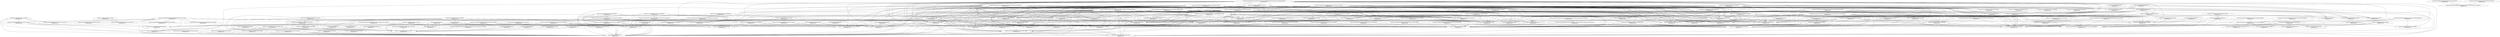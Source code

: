 digraph G {
  "org.jfree.data.time$SerialDate#getMonths(boolean)" [label="org.jfree.data.time$SerialDate#getMonths(boolean)\nP(Fail|Node)=0.00"];
  "org.jfree.data.time$SerialDate#<clinit>()" [label="org.jfree.data.time$SerialDate#<clinit>()\nP(Fail|Node)=0.00"];
  "org.jfree.data.time$Day#getDayOfMonth()" [label="org.jfree.data.time$Day#getDayOfMonth()\nP(Fail|Node)=0.00"];
  "org.jfree.data.time$SpreadsheetDate#getDayOfMonth()" [label="org.jfree.data.time$SpreadsheetDate#getDayOfMonth()\nP(Fail|Node)=0.00"];
  "org.jfree.data.time$Year#compareTo(java.lang.Object)" [label="org.jfree.data.time$Year#compareTo(java.lang.Object)\nP(Fail|Node)=0.00"];
  "org.jfree.data.time$Year#getYear()" [label="org.jfree.data.time$Year#getYear()\nP(Fail|Node)=1.00"];
  "org.jfree.data.time$TimeSeries#setRangeDescription(java.lang.String)" [label="org.jfree.data.time$TimeSeries#setRangeDescription(java.lang.String)\nP(Fail|Node)=0.00"];
  "org.jfree.data.general$Series#firePropertyChange(java.lang.String,java.lang.Object,java.lang.Object)" [label="org.jfree.data.general$Series#firePropertyChange(java.lang.String,java.lang.Object,java.lang.Object)\nP(Fail|Node)=0.00"];
  "org.jfree.data.time$SerialDate#getPreviousDayOfWeek(int)" [label="org.jfree.data.time$SerialDate#getPreviousDayOfWeek(int)\nP(Fail|Node)=0.00"];
  "org.jfree.data.time$SerialDate#addDays(int,org.jfree.data.time.SerialDate)" [label="org.jfree.data.time$SerialDate#addDays(int,org.jfree.data.time.SerialDate)\nP(Fail|Node)=0.00"];
  "org.jfree.data.time$SerialDate#getPreviousDayOfWeek(int,org.jfree.data.time.SerialDate)" [label="org.jfree.data.time$SerialDate#getPreviousDayOfWeek(int,org.jfree.data.time.SerialDate)\nP(Fail|Node)=0.00"];
  "org.jfree.data.time$SpreadsheetDate#getDayOfWeek()" [label="org.jfree.data.time$SpreadsheetDate#getDayOfWeek()\nP(Fail|Node)=0.00"];
  "org.jfree.data.time$SerialDate#isValidWeekdayCode(int)" [label="org.jfree.data.time$SerialDate#isValidWeekdayCode(int)\nP(Fail|Node)=0.00"];
  "org.jfree.data.time$SerialDate#createInstance(int)" [label="org.jfree.data.time$SerialDate#createInstance(int)\nP(Fail|Node)=0.00"];
  "org.jfree.data.time$SpreadsheetDate#toSerial()" [label="org.jfree.data.time$SpreadsheetDate#toSerial()\nP(Fail|Node)=0.00"];
  "org.jfree.data.time$FixedMillisecond#next()" [label="org.jfree.data.time$FixedMillisecond#next()\nP(Fail|Node)=0.00"];
  "org.jfree.data.time$RegularTimePeriod#<clinit>()" [label="org.jfree.data.time$RegularTimePeriod#<clinit>()\nP(Fail|Node)=0.00"];
  "org.jfree.data.time$SerialDate#getEndOfCurrentMonth(org.jfree.data.time.SerialDate)" [label="org.jfree.data.time$SerialDate#getEndOfCurrentMonth(org.jfree.data.time.SerialDate)\nP(Fail|Node)=0.00"];
  "org.jfree.data.time$SerialDate#lastDayOfMonth(int,int)" [label="org.jfree.data.time$SerialDate#lastDayOfMonth(int,int)\nP(Fail|Node)=0.00"];
  "org.jfree.data.time$SerialDate#createInstance(int,int,int)" [label="org.jfree.data.time$SerialDate#createInstance(int,int,int)\nP(Fail|Node)=0.00"];
  "org.jfree.data.time$SpreadsheetDate#getMonth()" [label="org.jfree.data.time$SpreadsheetDate#getMonth()\nP(Fail|Node)=1.00"];
  "org.jfree.data.time$SpreadsheetDate#getYYYY()" [label="org.jfree.data.time$SpreadsheetDate#getYYYY()\nP(Fail|Node)=1.00"];
  "org.jfree.data.time$SerialDate#isLeapYear(int)" [label="org.jfree.data.time$SerialDate#isLeapYear(int)\nP(Fail|Node)=1.00"];
  "org.jfree.data.time$TimeSeries#addAndOrUpdate(org.jfree.data.time.TimeSeries)" [label="org.jfree.data.time$TimeSeries#addAndOrUpdate(org.jfree.data.time.TimeSeries)\nP(Fail|Node)=0.00"];
  "org.jfree.data.time$Month#getFirstMillisecond()" [label="org.jfree.data.time$Month#getFirstMillisecond()\nP(Fail|Node)=0.00"];
  "org.jfree.data.time$TimeSeriesDataItem#getValue()" [label="org.jfree.data.time$TimeSeriesDataItem#getValue()\nP(Fail|Node)=0.00"];
  "org.jfree.data.time$Day#toString()" [label="org.jfree.data.time$Day#toString()\nP(Fail|Node)=0.00"];
  "org.jfree.data.time$Year#getSerialIndex()" [label="org.jfree.data.time$Year#getSerialIndex()\nP(Fail|Node)=0.00"];
  "org.jfree.data.time$TimeSeries#add(org.jfree.data.time.TimeSeriesDataItem)" [label="org.jfree.data.time$TimeSeries#add(org.jfree.data.time.TimeSeriesDataItem)\nP(Fail|Node)=0.00"];
  "org.jfree.data.time$Month#getMonth()" [label="org.jfree.data.time$Month#getMonth()\nP(Fail|Node)=0.00"];
  "org.jfree.data.time$TimeSeries#add(org.jfree.data.time.TimeSeriesDataItem,boolean)" [label="org.jfree.data.time$TimeSeries#add(org.jfree.data.time.TimeSeriesDataItem,boolean)\nP(Fail|Node)=0.00"];
  "org.jfree.data.time$SerialDate#toString()" [label="org.jfree.data.time$SerialDate#toString()\nP(Fail|Node)=0.00"];
  "org.jfree.data.time$Month#getYearValue()" [label="org.jfree.data.time$Month#getYearValue()\nP(Fail|Node)=0.00"];
  "org.jfree.data.time$TimeSeries#addOrUpdate(org.jfree.data.time.RegularTimePeriod,java.lang.Number)" [label="org.jfree.data.time$TimeSeries#addOrUpdate(org.jfree.data.time.RegularTimePeriod,java.lang.Number)\nP(Fail|Node)=0.00"];
  "org.jfree.data.time$Day#getSerialIndex()" [label="org.jfree.data.time$Day#getSerialIndex()\nP(Fail|Node)=0.00"];
  "org.jfree.data.time$TimeSeries#removeAgedItems(boolean)" [label="org.jfree.data.time$TimeSeries#removeAgedItems(boolean)\nP(Fail|Node)=0.00"];
  "org.jfree.data.general$Series#fireSeriesChanged()" [label="org.jfree.data.general$Series#fireSeriesChanged()\nP(Fail|Node)=0.00"];
  "org.jfree.data.time$RegularTimePeriod#toString()" [label="org.jfree.data.time$RegularTimePeriod#toString()\nP(Fail|Node)=0.00"];
  "org.jfree.data.time$TimeSeries#getTimePeriodClass()" [label="org.jfree.data.time$TimeSeries#getTimePeriodClass()\nP(Fail|Node)=0.00"];
  "org.jfree.data.time$TimeSeriesDataItem#setValue(java.lang.Number)" [label="org.jfree.data.time$TimeSeriesDataItem#setValue(java.lang.Number)\nP(Fail|Node)=0.00"];
  "org.jfree.data.time$Year#getFirstMillisecond()" [label="org.jfree.data.time$Year#getFirstMillisecond()\nP(Fail|Node)=0.00"];
  "org.jfree.data.time$SerialDate#monthCodeToString(int,boolean)" [label="org.jfree.data.time$SerialDate#monthCodeToString(int,boolean)\nP(Fail|Node)=0.00"];
  "org.jfree.data.time$SerialDate#monthCodeToString(int)" [label="org.jfree.data.time$SerialDate#monthCodeToString(int)\nP(Fail|Node)=0.00"];
  "org.jfree.data.time$SerialDate#isValidMonthCode(int)" [label="org.jfree.data.time$SerialDate#isValidMonthCode(int)\nP(Fail|Node)=0.00"];
  "org.jfree.data.time$RegularTimePeriod#getStart()" [label="org.jfree.data.time$RegularTimePeriod#getStart()\nP(Fail|Node)=0.00"];
  "org.jfree.data.time$TimeSeriesDataItem#clone()" [label="org.jfree.data.time$TimeSeriesDataItem#clone()\nP(Fail|Node)=0.00"];
  "org.jfree.data.time$TimeSeries#getItemCount()" [label="org.jfree.data.time$TimeSeries#getItemCount()\nP(Fail|Node)=0.00"];
  "org.jfree.data.time$FixedMillisecond#getSerialIndex()" [label="org.jfree.data.time$FixedMillisecond#getSerialIndex()\nP(Fail|Node)=0.00"];
  "org.jfree.data.time$Day#getSerialDate()" [label="org.jfree.data.time$Day#getSerialDate()\nP(Fail|Node)=0.00"];
  "org.jfree.data.general$Series#getKey()" [label="org.jfree.data.general$Series#getKey()\nP(Fail|Node)=0.00"];
  "org.jfree.data.time$TimeSeries#getDataItem(int)" [label="org.jfree.data.time$TimeSeries#getDataItem(int)\nP(Fail|Node)=0.00"];
  "org.jfree.data.general$Series#notifyListeners(org.jfree.data.general.SeriesChangeEvent)" [label="org.jfree.data.general$Series#notifyListeners(org.jfree.data.general.SeriesChangeEvent)\nP(Fail|Node)=0.00"];
  "org.jfree.data.time$FixedMillisecond#getFirstMillisecond()" [label="org.jfree.data.time$FixedMillisecond#getFirstMillisecond()\nP(Fail|Node)=0.00"];
  "org.jfree.data.time$SpreadsheetDate#compare(org.jfree.data.time.SerialDate)" [label="org.jfree.data.time$SpreadsheetDate#compare(org.jfree.data.time.SerialDate)\nP(Fail|Node)=0.00"];
  "org.jfree.data.time$Month#getSerialIndex()" [label="org.jfree.data.time$Month#getSerialIndex()\nP(Fail|Node)=1.00"];
  "org.jfree.data.time$TimeSeries#getTimePeriod(int)" [label="org.jfree.data.time$TimeSeries#getTimePeriod(int)\nP(Fail|Node)=0.00"];
  "org.jfree.data.time$Day#getFirstMillisecond()" [label="org.jfree.data.time$Day#getFirstMillisecond()\nP(Fail|Node)=1.00"];
  "org.jfree.data.time$FixedMillisecond#compareTo(java.lang.Object)" [label="org.jfree.data.time$FixedMillisecond#compareTo(java.lang.Object)\nP(Fail|Node)=1.00"];
  "org.jfree.data.time$TimeSeriesDataItem#getPeriod()" [label="org.jfree.data.time$TimeSeriesDataItem#getPeriod()\nP(Fail|Node)=1.00"];
  "org.jfree.data.time$Month#compareTo(java.lang.Object)" [label="org.jfree.data.time$Month#compareTo(java.lang.Object)\nP(Fail|Node)=0.00"];
  "org.jfree.data.time$Day#compareTo(java.lang.Object)" [label="org.jfree.data.time$Day#compareTo(java.lang.Object)\nP(Fail|Node)=0.00"];
  "org.jfree.data.time$Month#toString()" [label="org.jfree.data.time$Month#toString()\nP(Fail|Node)=0.00"];
  "org.jfree.data.time$Year#toString()" [label="org.jfree.data.time$Year#toString()\nP(Fail|Node)=0.00"];
  "org.jfree.data.time$SerialDate#stringToWeekdayCode(java.lang.String)" [label="org.jfree.data.time$SerialDate#stringToWeekdayCode(java.lang.String)\nP(Fail|Node)=0.00"];
  "org.jfree.data.time$Year#equals(java.lang.Object)" [label="org.jfree.data.time$Year#equals(java.lang.Object)\nP(Fail|Node)=0.00"];
  "org.jfree.data.time$TimeSeries#getNextTimePeriod()" [label="org.jfree.data.time$TimeSeries#getNextTimePeriod()\nP(Fail|Node)=0.00"];
  "org.jfree.data.time$Day#<clinit>()" [label="org.jfree.data.time$Day#<clinit>()\nP(Fail|Node)=0.00"];
  "org.jfree.data.time$Month#next()" [label="org.jfree.data.time$Month#next()\nP(Fail|Node)=0.00"];
  "org.jfree.data.time$Day#next()" [label="org.jfree.data.time$Day#next()\nP(Fail|Node)=0.00"];
  "org.jfree.data.time$Year#next()" [label="org.jfree.data.time$Year#next()\nP(Fail|Node)=0.00"];
  "org.jfree.data.time$SpreadsheetDate#isOn(org.jfree.data.time.SerialDate)" [label="org.jfree.data.time$SpreadsheetDate#isOn(org.jfree.data.time.SerialDate)\nP(Fail|Node)=0.00"];
  "org.jfree.data.time$SerialDate#weekdayCodeToString(int)" [label="org.jfree.data.time$SerialDate#weekdayCodeToString(int)\nP(Fail|Node)=0.00"];
  "org.jfree.data.time$TimeSeries#createCopy(org.jfree.data.time.RegularTimePeriod,org.jfree.data.time.RegularTimePeriod)" [label="org.jfree.data.time$TimeSeries#createCopy(org.jfree.data.time.RegularTimePeriod,org.jfree.data.time.RegularTimePeriod)\nP(Fail|Node)=0.00"];
  "org.jfree.data.time$TimeSeries#getIndex(org.jfree.data.time.RegularTimePeriod)" [label="org.jfree.data.time$TimeSeries#getIndex(org.jfree.data.time.RegularTimePeriod)\nP(Fail|Node)=1.00"];
  "org.jfree.data.time$TimeSeries#createCopy(int,int)" [label="org.jfree.data.time$TimeSeries#createCopy(int,int)\nP(Fail|Node)=0.00"];
  "org.jfree.data.general$Series#clone()" [label="org.jfree.data.general$Series#clone()\nP(Fail|Node)=1.00"];
  "org.jfree.data.time$TimeSeries#update(int,java.lang.Number)" [label="org.jfree.data.time$TimeSeries#update(int,java.lang.Number)\nP(Fail|Node)=0.00"];
  "org.jfree.data.time$TimeSeries#add(org.jfree.data.time.RegularTimePeriod,double,boolean)" [label="org.jfree.data.time$TimeSeries#add(org.jfree.data.time.RegularTimePeriod,double,boolean)\nP(Fail|Node)=0.00"];
  "org.jfree.data.time$Day#getYear()" [label="org.jfree.data.time$Day#getYear()\nP(Fail|Node)=0.00"];
  "org.jfree.data.time$SpreadsheetDate#hashCode()" [label="org.jfree.data.time$SpreadsheetDate#hashCode()\nP(Fail|Node)=0.00"];
  "org.jfree.data.time$SpreadsheetDate#isAfter(org.jfree.data.time.SerialDate)" [label="org.jfree.data.time$SpreadsheetDate#isAfter(org.jfree.data.time.SerialDate)\nP(Fail|Node)=0.00"];
  "org.jfree.data.time$RegularTimePeriod#createInstance(java.lang.Class,java.util.Date,java.util.TimeZone)" [label="org.jfree.data.time$RegularTimePeriod#createInstance(java.lang.Class,java.util.Date,java.util.TimeZone)\nP(Fail|Node)=0.00"];
  "org.jfree.data.time$TimeSeries#add(org.jfree.data.time.RegularTimePeriod,java.lang.Number,boolean)" [label="org.jfree.data.time$TimeSeries#add(org.jfree.data.time.RegularTimePeriod,java.lang.Number,boolean)\nP(Fail|Node)=0.00"];
  "org.jfree.data.time$TimeSeries#hashCode()" [label="org.jfree.data.time$TimeSeries#hashCode()\nP(Fail|Node)=0.00"];
  "org.jfree.data.time$FixedMillisecond#hashCode()" [label="org.jfree.data.time$FixedMillisecond#hashCode()\nP(Fail|Node)=0.00"];
  "org.jfree.data.time$Year#hashCode()" [label="org.jfree.data.time$Year#hashCode()\nP(Fail|Node)=0.00"];
  "org.jfree.data.general$Series#hashCode()" [label="org.jfree.data.general$Series#hashCode()\nP(Fail|Node)=0.00"];
  "org.jfree.data.time$TimeSeriesDataItem#hashCode()" [label="org.jfree.data.time$TimeSeriesDataItem#hashCode()\nP(Fail|Node)=0.00"];
  "org.jfree.data.time$Month#hashCode()" [label="org.jfree.data.time$Month#hashCode()\nP(Fail|Node)=0.00"];
  "org.jfree.data.time$Day#hashCode()" [label="org.jfree.data.time$Day#hashCode()\nP(Fail|Node)=0.00"];
  "org.jfree.data.time$Day#peg(java.util.Calendar)" [label="org.jfree.data.time$Day#peg(java.util.Calendar)\nP(Fail|Node)=0.00"];
  "org.jfree.data.time$Day#getLastMillisecond(java.util.Calendar)" [label="org.jfree.data.time$Day#getLastMillisecond(java.util.Calendar)\nP(Fail|Node)=0.00"];
  "org.jfree.data.time$Day#getFirstMillisecond(java.util.Calendar)" [label="org.jfree.data.time$Day#getFirstMillisecond(java.util.Calendar)\nP(Fail|Node)=0.00"];
  "org.jfree.data.time$Day#previous()" [label="org.jfree.data.time$Day#previous()\nP(Fail|Node)=0.00"];
  "org.jfree.data.time$TimeSeries#removeAgedItems(long,boolean)" [label="org.jfree.data.time$TimeSeries#removeAgedItems(long,boolean)\nP(Fail|Node)=0.00"];
  "org.jfree.data.time$SerialDate#addYears(int,org.jfree.data.time.SerialDate)" [label="org.jfree.data.time$SerialDate#addYears(int,org.jfree.data.time.SerialDate)\nP(Fail|Node)=0.00"];
  "org.jfree.data.time$TimeSeries#setDomainDescription(java.lang.String)" [label="org.jfree.data.time$TimeSeries#setDomainDescription(java.lang.String)\nP(Fail|Node)=0.00"];
  "org.jfree.data.time$SpreadsheetDate#isInRange(org.jfree.data.time.SerialDate,org.jfree.data.time.SerialDate)" [label="org.jfree.data.time$SpreadsheetDate#isInRange(org.jfree.data.time.SerialDate,org.jfree.data.time.SerialDate)\nP(Fail|Node)=0.00"];
  "org.jfree.data.time$SpreadsheetDate#isInRange(org.jfree.data.time.SerialDate,org.jfree.data.time.SerialDate,int)" [label="org.jfree.data.time$SpreadsheetDate#isInRange(org.jfree.data.time.SerialDate,org.jfree.data.time.SerialDate,int)\nP(Fail|Node)=0.00"];
  "org.jfree.data.time$Month#evaluateAsYear(java.lang.String)" [label="org.jfree.data.time$Month#evaluateAsYear(java.lang.String)\nP(Fail|Node)=0.00"];
  "org.jfree.data.time$Year#parseYear(java.lang.String)" [label="org.jfree.data.time$Year#parseYear(java.lang.String)\nP(Fail|Node)=0.00"];
  "org.jfree.data.time$TimeSeries#delete(org.jfree.data.time.RegularTimePeriod)" [label="org.jfree.data.time$TimeSeries#delete(org.jfree.data.time.RegularTimePeriod)\nP(Fail|Node)=0.00"];
  "org.jfree.data.time$SpreadsheetDate#equals(java.lang.Object)" [label="org.jfree.data.time$SpreadsheetDate#equals(java.lang.Object)\nP(Fail|Node)=0.00"];
  "org.jfree.data.time$Month#previous()" [label="org.jfree.data.time$Month#previous()\nP(Fail|Node)=0.00"];
  "org.jfree.data.time$TimeSeries#add(org.jfree.data.time.RegularTimePeriod,double)" [label="org.jfree.data.time$TimeSeries#add(org.jfree.data.time.RegularTimePeriod,double)\nP(Fail|Node)=0.00"];
  "org.jfree.data.time$TimeSeries#add(org.jfree.data.time.RegularTimePeriod,java.lang.Number)" [label="org.jfree.data.time$TimeSeries#add(org.jfree.data.time.RegularTimePeriod,java.lang.Number)\nP(Fail|Node)=0.00"];
  "org.jfree.data.time$Day#parseDay(java.lang.String)" [label="org.jfree.data.time$Day#parseDay(java.lang.String)\nP(Fail|Node)=0.00"];
  "org.jfree.data.time$TimeSeries#update(org.jfree.data.time.RegularTimePeriod,java.lang.Number)" [label="org.jfree.data.time$TimeSeries#update(org.jfree.data.time.RegularTimePeriod,java.lang.Number)\nP(Fail|Node)=0.00"];
  "org.jfree.data.time$SerialDate#addMonths(int,org.jfree.data.time.SerialDate)" [label="org.jfree.data.time$SerialDate#addMonths(int,org.jfree.data.time.SerialDate)\nP(Fail|Node)=0.00"];
  "org.jfree.data.time$Month#getYear()" [label="org.jfree.data.time$Month#getYear()\nP(Fail|Node)=0.00"];
  "org.jfree.data.time$TimeSeries#addOrUpdate(org.jfree.data.time.RegularTimePeriod,double)" [label="org.jfree.data.time$TimeSeries#addOrUpdate(org.jfree.data.time.RegularTimePeriod,double)\nP(Fail|Node)=0.00"];
  "org.jfree.data.time$TimeSeries#getTimePeriods()" [label="org.jfree.data.time$TimeSeries#getTimePeriods()\nP(Fail|Node)=0.00"];
  "org.jfree.data.time$SpreadsheetDate#isBefore(org.jfree.data.time.SerialDate)" [label="org.jfree.data.time$SpreadsheetDate#isBefore(org.jfree.data.time.SerialDate)\nP(Fail|Node)=0.00"];
  "org.jfree.data.time$TimeSeries#setMaximumItemCount(int)" [label="org.jfree.data.time$TimeSeries#setMaximumItemCount(int)\nP(Fail|Node)=0.00"];
  "org.jfree.data.time$TimeSeries#delete(int,int)" [label="org.jfree.data.time$TimeSeries#delete(int,int)\nP(Fail|Node)=0.00"];
  "org.jfree.data.time$SpreadsheetDate#compareTo(java.lang.Object)" [label="org.jfree.data.time$SpreadsheetDate#compareTo(java.lang.Object)\nP(Fail|Node)=0.00"];
  "org.jfree.data.time$Month#peg(java.util.Calendar)" [label="org.jfree.data.time$Month#peg(java.util.Calendar)\nP(Fail|Node)=0.00"];
  "org.jfree.data.time$Month#getFirstMillisecond(java.util.Calendar)" [label="org.jfree.data.time$Month#getFirstMillisecond(java.util.Calendar)\nP(Fail|Node)=0.00"];
  "org.jfree.data.time$Month#getLastMillisecond(java.util.Calendar)" [label="org.jfree.data.time$Month#getLastMillisecond(java.util.Calendar)\nP(Fail|Node)=0.00"];
  "org.jfree.data.time$SerialDate#getMonths()" [label="org.jfree.data.time$SerialDate#getMonths()\nP(Fail|Node)=0.00"];
  "org.jfree.data.time$Day#equals(java.lang.Object)" [label="org.jfree.data.time$Day#equals(java.lang.Object)\nP(Fail|Node)=0.00"];
  "org.jfree.data.time$FixedMillisecond#previous()" [label="org.jfree.data.time$FixedMillisecond#previous()\nP(Fail|Node)=0.00"];
  "org.jfree.data.time$SerialDate#getFollowingDayOfWeek(int,org.jfree.data.time.SerialDate)" [label="org.jfree.data.time$SerialDate#getFollowingDayOfWeek(int,org.jfree.data.time.SerialDate)\nP(Fail|Node)=0.00"];
  "org.jfree.data.time$SerialDate#getNearestDayOfWeek(int)" [label="org.jfree.data.time$SerialDate#getNearestDayOfWeek(int)\nP(Fail|Node)=0.00"];
  "org.jfree.data.time$SerialDate#getNearestDayOfWeek(int,org.jfree.data.time.SerialDate)" [label="org.jfree.data.time$SerialDate#getNearestDayOfWeek(int,org.jfree.data.time.SerialDate)\nP(Fail|Node)=0.00"];
  "org.jfree.data.time$TimeSeries#getValue(int)" [label="org.jfree.data.time$TimeSeries#getValue(int)\nP(Fail|Node)=0.00"];
  "org.jfree.data.time$TimeSeries#clone()" [label="org.jfree.data.time$TimeSeries#clone()\nP(Fail|Node)=0.00"];
  "org.jfree.data.time$RegularTimePeriod#getMiddleMillisecond()" [label="org.jfree.data.time$RegularTimePeriod#getMiddleMillisecond()\nP(Fail|Node)=0.00"];
  "org.jfree.data.time$Day#getLastMillisecond()" [label="org.jfree.data.time$Day#getLastMillisecond()\nP(Fail|Node)=0.00"];
  "org.jfree.data.time$Month#getLastMillisecond()" [label="org.jfree.data.time$Month#getLastMillisecond()\nP(Fail|Node)=0.00"];
  "org.jfree.data.time$Year#getLastMillisecond()" [label="org.jfree.data.time$Year#getLastMillisecond()\nP(Fail|Node)=0.00"];
  "org.jfree.data.time$FixedMillisecond#getLastMillisecond()" [label="org.jfree.data.time$FixedMillisecond#getLastMillisecond()\nP(Fail|Node)=0.00"];
  "org.jfree.data.time$Day#getMonth()" [label="org.jfree.data.time$Day#getMonth()\nP(Fail|Node)=0.00"];
  "org.jfree.data.time$TimeSeries#equals(java.lang.Object)" [label="org.jfree.data.time$TimeSeries#equals(java.lang.Object)\nP(Fail|Node)=0.00"];
  "org.jfree.data.time$TimeSeries#getMaximumItemCount()" [label="org.jfree.data.time$TimeSeries#getMaximumItemCount()\nP(Fail|Node)=0.00"];
  "org.jfree.data.general$Series#getDescription()" [label="org.jfree.data.general$Series#getDescription()\nP(Fail|Node)=0.00"];
  "org.jfree.data.time$Month#equals(java.lang.Object)" [label="org.jfree.data.time$Month#equals(java.lang.Object)\nP(Fail|Node)=0.00"];
  "org.jfree.data.time$FixedMillisecond#equals(java.lang.Object)" [label="org.jfree.data.time$FixedMillisecond#equals(java.lang.Object)\nP(Fail|Node)=0.00"];
  "org.jfree.data.time$TimeSeries#getRangeDescription()" [label="org.jfree.data.time$TimeSeries#getRangeDescription()\nP(Fail|Node)=0.00"];
  "org.jfree.data.general$Series#equals(java.lang.Object)" [label="org.jfree.data.general$Series#equals(java.lang.Object)\nP(Fail|Node)=0.00"];
  "org.jfree.data.time$TimeSeries#getMaximumItemAge()" [label="org.jfree.data.time$TimeSeries#getMaximumItemAge()\nP(Fail|Node)=0.00"];
  "org.jfree.data.time$TimeSeriesDataItem#equals(java.lang.Object)" [label="org.jfree.data.time$TimeSeriesDataItem#equals(java.lang.Object)\nP(Fail|Node)=0.00"];
  "org.jfree.data.time$TimeSeries#getDomainDescription()" [label="org.jfree.data.time$TimeSeries#getDomainDescription()\nP(Fail|Node)=0.00"];
  "org.jfree.data.time$TimeSeriesDataItem#compareTo(java.lang.Object)" [label="org.jfree.data.time$TimeSeriesDataItem#compareTo(java.lang.Object)\nP(Fail|Node)=0.00"];
  "org.jfree.data.time$TimeSeries#getDataItem(org.jfree.data.time.RegularTimePeriod)" [label="org.jfree.data.time$TimeSeries#getDataItem(org.jfree.data.time.RegularTimePeriod)\nP(Fail|Node)=0.00"];
  "org.jfree.data.time$SpreadsheetDate#isOnOrAfter(org.jfree.data.time.SerialDate)" [label="org.jfree.data.time$SpreadsheetDate#isOnOrAfter(org.jfree.data.time.SerialDate)\nP(Fail|Node)=0.00"];
  "org.jfree.data.time$SpreadsheetDate#isOnOrBefore(org.jfree.data.time.SerialDate)" [label="org.jfree.data.time$SpreadsheetDate#isOnOrBefore(org.jfree.data.time.SerialDate)\nP(Fail|Node)=0.00"];
  "org.jfree.data.time$TimeSeries#getValue(org.jfree.data.time.RegularTimePeriod)" [label="org.jfree.data.time$TimeSeries#getValue(org.jfree.data.time.RegularTimePeriod)\nP(Fail|Node)=0.00"];
  "org.jfree.data.general$Series#setNotify(boolean)" [label="org.jfree.data.general$Series#setNotify(boolean)\nP(Fail|Node)=0.00"];
  "org.jfree.data.time$SerialDate#stringToMonthCode(java.lang.String)" [label="org.jfree.data.time$SerialDate#stringToMonthCode(java.lang.String)\nP(Fail|Node)=0.00"];
  "org.jfree.data.time$TimeSeries#clear()" [label="org.jfree.data.time$TimeSeries#clear()\nP(Fail|Node)=0.00"];
  "org.jfree.data.time$TimeSeries#setMaximumItemAge(long)" [label="org.jfree.data.time$TimeSeries#setMaximumItemAge(long)\nP(Fail|Node)=0.00"];
  "org.jfree.data.time$SerialDate#createInstance(java.util.Date)" [label="org.jfree.data.time$SerialDate#createInstance(java.util.Date)\nP(Fail|Node)=0.00"];
  "org.jfree.data.time$Month#parseMonth(java.lang.String)" [label="org.jfree.data.time$Month#parseMonth(java.lang.String)\nP(Fail|Node)=0.00"];
  "org.jfree.data.time$Month#findSeparator(java.lang.String)" [label="org.jfree.data.time$Month#findSeparator(java.lang.String)\nP(Fail|Node)=0.00"];
  "org.jfree.data.time$SpreadsheetDate#toDate()" [label="org.jfree.data.time$SpreadsheetDate#toDate()\nP(Fail|Node)=0.00"];
  "org.jfree.data.general$Series#isEmpty()" [label="org.jfree.data.general$Series#isEmpty()\nP(Fail|Node)=0.00"];
  "org.jfree.data.time$Year#previous()" [label="org.jfree.data.time$Year#previous()\nP(Fail|Node)=0.00"];
  "org.jfree.data.time$RegularTimePeriod#getEnd()" [label="org.jfree.data.time$RegularTimePeriod#getEnd()\nP(Fail|Node)=0.00"];
  "org.jfree.data.time$TimeSeries#getTimePeriodsUniqueToOtherSeries(org.jfree.data.time.TimeSeries)" [label="org.jfree.data.time$TimeSeries#getTimePeriodsUniqueToOtherSeries(org.jfree.data.time.TimeSeries)\nP(Fail|Node)=0.00"];
  "org.jfree.data.time$SerialDate#getFollowingDayOfWeek(int)" [label="org.jfree.data.time$SerialDate#getFollowingDayOfWeek(int)\nP(Fail|Node)=0.00"];
  "org.jfree.data.time$RegularTimePeriod#getMiddleMillisecond(java.util.Calendar)" [label="org.jfree.data.time$RegularTimePeriod#getMiddleMillisecond(java.util.Calendar)\nP(Fail|Node)=0.00"];
  "org.jfree.data.time$Year#getFirstMillisecond(java.util.Calendar)" [label="org.jfree.data.time$Year#getFirstMillisecond(java.util.Calendar)\nP(Fail|Node)=0.00"];
  "org.jfree.data.time$Year#getLastMillisecond(java.util.Calendar)" [label="org.jfree.data.time$Year#getLastMillisecond(java.util.Calendar)\nP(Fail|Node)=0.00"];
  "org.jfree.data.time$FixedMillisecond#getLastMillisecond(java.util.Calendar)" [label="org.jfree.data.time$FixedMillisecond#getLastMillisecond(java.util.Calendar)\nP(Fail|Node)=0.00"];
  "org.jfree.data.time$FixedMillisecond#getFirstMillisecond(java.util.Calendar)" [label="org.jfree.data.time$FixedMillisecond#getFirstMillisecond(java.util.Calendar)\nP(Fail|Node)=0.00"];
  "org.jfree.data.time$SpreadsheetDate#calcSerial(int,int,int)" [label="org.jfree.data.time$SpreadsheetDate#calcSerial(int,int,int)\nP(Fail|Node)=0.00"];
  "org.jfree.data.time$SerialDate#leapYearCount(int)" [label="org.jfree.data.time$SerialDate#leapYearCount(int)\nP(Fail|Node)=1.00"];
  "org.jfree.data.time$Year#peg(java.util.Calendar)" [label="org.jfree.data.time$Year#peg(java.util.Calendar)\nP(Fail|Node)=0.00"];
  "org.jfree.data.time$RegularTimePeriod#downsize(java.lang.Class)" [label="org.jfree.data.time$RegularTimePeriod#downsize(java.lang.Class)\nP(Fail|Node)=0.00"];
  "org.jfree.data.time$SerialDate#getMonths(boolean)" -> "org.jfree.data.time$SerialDate#<clinit>()";
  "org.jfree.data.time$Day#getDayOfMonth()" -> "org.jfree.data.time$SpreadsheetDate#getDayOfMonth()";
  "org.jfree.data.time$Year#compareTo(java.lang.Object)" -> "org.jfree.data.time$Year#getYear()";
  "org.jfree.data.time$TimeSeries#setRangeDescription(java.lang.String)" -> "org.jfree.data.general$Series#firePropertyChange(java.lang.String,java.lang.Object,java.lang.Object)";
  "org.jfree.data.time$SerialDate#getPreviousDayOfWeek(int)" -> "org.jfree.data.time$SerialDate#addDays(int,org.jfree.data.time.SerialDate)";
  "org.jfree.data.time$SerialDate#getPreviousDayOfWeek(int)" -> "org.jfree.data.time$SerialDate#<clinit>()";
  "org.jfree.data.time$SerialDate#getPreviousDayOfWeek(int)" -> "org.jfree.data.time$SerialDate#getPreviousDayOfWeek(int,org.jfree.data.time.SerialDate)";
  "org.jfree.data.time$SerialDate#getPreviousDayOfWeek(int)" -> "org.jfree.data.time$SpreadsheetDate#getDayOfWeek()";
  "org.jfree.data.time$SerialDate#getPreviousDayOfWeek(int)" -> "org.jfree.data.time$SerialDate#isValidWeekdayCode(int)";
  "org.jfree.data.time$SerialDate#getPreviousDayOfWeek(int)" -> "org.jfree.data.time$SerialDate#createInstance(int)";
  "org.jfree.data.time$SerialDate#getPreviousDayOfWeek(int)" -> "org.jfree.data.time$SpreadsheetDate#toSerial()";
  "org.jfree.data.time$SerialDate#addDays(int,org.jfree.data.time.SerialDate)" -> "org.jfree.data.time$SerialDate#<clinit>()";
  "org.jfree.data.time$SerialDate#addDays(int,org.jfree.data.time.SerialDate)" -> "org.jfree.data.time$SerialDate#createInstance(int)";
  "org.jfree.data.time$SerialDate#addDays(int,org.jfree.data.time.SerialDate)" -> "org.jfree.data.time$SpreadsheetDate#toSerial()";
  "org.jfree.data.time$SerialDate#getPreviousDayOfWeek(int,org.jfree.data.time.SerialDate)" -> "org.jfree.data.time$SerialDate#addDays(int,org.jfree.data.time.SerialDate)";
  "org.jfree.data.time$SerialDate#getPreviousDayOfWeek(int,org.jfree.data.time.SerialDate)" -> "org.jfree.data.time$SerialDate#<clinit>()";
  "org.jfree.data.time$SerialDate#getPreviousDayOfWeek(int,org.jfree.data.time.SerialDate)" -> "org.jfree.data.time$SpreadsheetDate#getDayOfWeek()";
  "org.jfree.data.time$SerialDate#getPreviousDayOfWeek(int,org.jfree.data.time.SerialDate)" -> "org.jfree.data.time$SerialDate#isValidWeekdayCode(int)";
  "org.jfree.data.time$SerialDate#getPreviousDayOfWeek(int,org.jfree.data.time.SerialDate)" -> "org.jfree.data.time$SerialDate#createInstance(int)";
  "org.jfree.data.time$SerialDate#getPreviousDayOfWeek(int,org.jfree.data.time.SerialDate)" -> "org.jfree.data.time$SpreadsheetDate#toSerial()";
  "org.jfree.data.time$SerialDate#createInstance(int)" -> "org.jfree.data.time$SerialDate#<clinit>()";
  "org.jfree.data.time$FixedMillisecond#next()" -> "org.jfree.data.time$RegularTimePeriod#<clinit>()";
  "org.jfree.data.time$SerialDate#getEndOfCurrentMonth(org.jfree.data.time.SerialDate)" -> "org.jfree.data.time$SerialDate#<clinit>()";
  "org.jfree.data.time$SerialDate#getEndOfCurrentMonth(org.jfree.data.time.SerialDate)" -> "org.jfree.data.time$SerialDate#lastDayOfMonth(int,int)";
  "org.jfree.data.time$SerialDate#getEndOfCurrentMonth(org.jfree.data.time.SerialDate)" -> "org.jfree.data.time$SerialDate#createInstance(int,int,int)";
  "org.jfree.data.time$SerialDate#getEndOfCurrentMonth(org.jfree.data.time.SerialDate)" -> "org.jfree.data.time$SpreadsheetDate#getMonth()";
  "org.jfree.data.time$SerialDate#getEndOfCurrentMonth(org.jfree.data.time.SerialDate)" -> "org.jfree.data.time$SpreadsheetDate#getYYYY()";
  "org.jfree.data.time$SerialDate#getEndOfCurrentMonth(org.jfree.data.time.SerialDate)" -> "org.jfree.data.time$SerialDate#isLeapYear(int)";
  "org.jfree.data.time$SerialDate#lastDayOfMonth(int,int)" -> "org.jfree.data.time$SerialDate#<clinit>()";
  "org.jfree.data.time$SerialDate#lastDayOfMonth(int,int)" -> "org.jfree.data.time$SerialDate#isLeapYear(int)";
  "org.jfree.data.time$SerialDate#createInstance(int,int,int)" -> "org.jfree.data.time$SerialDate#<clinit>()";
  "org.jfree.data.time$TimeSeries#addAndOrUpdate(org.jfree.data.time.TimeSeries)" -> "org.jfree.data.time$Month#getFirstMillisecond()";
  "org.jfree.data.time$TimeSeries#addAndOrUpdate(org.jfree.data.time.TimeSeries)" -> "org.jfree.data.time$Year#compareTo(java.lang.Object)";
  "org.jfree.data.time$TimeSeries#addAndOrUpdate(org.jfree.data.time.TimeSeries)" -> "org.jfree.data.time$TimeSeriesDataItem#getValue()";
  "org.jfree.data.time$TimeSeries#addAndOrUpdate(org.jfree.data.time.TimeSeries)" -> "org.jfree.data.time$Day#toString()";
  "org.jfree.data.time$TimeSeries#addAndOrUpdate(org.jfree.data.time.TimeSeries)" -> "org.jfree.data.time$Year#getSerialIndex()";
  "org.jfree.data.time$TimeSeries#addAndOrUpdate(org.jfree.data.time.TimeSeries)" -> "org.jfree.data.time$TimeSeries#add(org.jfree.data.time.TimeSeriesDataItem)";
  "org.jfree.data.time$TimeSeries#addAndOrUpdate(org.jfree.data.time.TimeSeries)" -> "org.jfree.data.time$Month#getMonth()";
  "org.jfree.data.time$TimeSeries#addAndOrUpdate(org.jfree.data.time.TimeSeries)" -> "org.jfree.data.time$TimeSeries#add(org.jfree.data.time.TimeSeriesDataItem,boolean)";
  "org.jfree.data.time$TimeSeries#addAndOrUpdate(org.jfree.data.time.TimeSeries)" -> "org.jfree.data.time$SerialDate#<clinit>()";
  "org.jfree.data.time$TimeSeries#addAndOrUpdate(org.jfree.data.time.TimeSeries)" -> "org.jfree.data.time$SerialDate#toString()";
  "org.jfree.data.time$TimeSeries#addAndOrUpdate(org.jfree.data.time.TimeSeries)" -> "org.jfree.data.time$Month#getYearValue()";
  "org.jfree.data.time$TimeSeries#addAndOrUpdate(org.jfree.data.time.TimeSeries)" -> "org.jfree.data.time$TimeSeries#addOrUpdate(org.jfree.data.time.RegularTimePeriod,java.lang.Number)";
  "org.jfree.data.time$TimeSeries#addAndOrUpdate(org.jfree.data.time.TimeSeries)" -> "org.jfree.data.time$Day#getSerialIndex()";
  "org.jfree.data.time$TimeSeries#addAndOrUpdate(org.jfree.data.time.TimeSeries)" -> "org.jfree.data.time$TimeSeries#removeAgedItems(boolean)";
  "org.jfree.data.time$TimeSeries#addAndOrUpdate(org.jfree.data.time.TimeSeries)" -> "org.jfree.data.general$Series#fireSeriesChanged()";
  "org.jfree.data.time$TimeSeries#addAndOrUpdate(org.jfree.data.time.TimeSeries)" -> "org.jfree.data.time$RegularTimePeriod#toString()";
  "org.jfree.data.time$TimeSeries#addAndOrUpdate(org.jfree.data.time.TimeSeries)" -> "org.jfree.data.time$TimeSeries#getTimePeriodClass()";
  "org.jfree.data.time$TimeSeries#addAndOrUpdate(org.jfree.data.time.TimeSeries)" -> "org.jfree.data.time$TimeSeriesDataItem#setValue(java.lang.Number)";
  "org.jfree.data.time$TimeSeries#addAndOrUpdate(org.jfree.data.time.TimeSeries)" -> "org.jfree.data.time$Year#getFirstMillisecond()";
  "org.jfree.data.time$TimeSeries#addAndOrUpdate(org.jfree.data.time.TimeSeries)" -> "org.jfree.data.time$SerialDate#monthCodeToString(int,boolean)";
  "org.jfree.data.time$TimeSeries#addAndOrUpdate(org.jfree.data.time.TimeSeries)" -> "org.jfree.data.time$SerialDate#monthCodeToString(int)";
  "org.jfree.data.time$TimeSeries#addAndOrUpdate(org.jfree.data.time.TimeSeries)" -> "org.jfree.data.time$SerialDate#isValidMonthCode(int)";
  "org.jfree.data.time$TimeSeries#addAndOrUpdate(org.jfree.data.time.TimeSeries)" -> "org.jfree.data.time$RegularTimePeriod#getStart()";
  "org.jfree.data.time$TimeSeries#addAndOrUpdate(org.jfree.data.time.TimeSeries)" -> "org.jfree.data.time$TimeSeriesDataItem#clone()";
  "org.jfree.data.time$TimeSeries#addAndOrUpdate(org.jfree.data.time.TimeSeries)" -> "org.jfree.data.time$TimeSeries#getItemCount()";
  "org.jfree.data.time$TimeSeries#addAndOrUpdate(org.jfree.data.time.TimeSeries)" -> "org.jfree.data.time$FixedMillisecond#getSerialIndex()";
  "org.jfree.data.time$TimeSeries#addAndOrUpdate(org.jfree.data.time.TimeSeries)" -> "org.jfree.data.time$SpreadsheetDate#getDayOfMonth()";
  "org.jfree.data.time$TimeSeries#addAndOrUpdate(org.jfree.data.time.TimeSeries)" -> "org.jfree.data.time$Day#getSerialDate()";
  "org.jfree.data.time$TimeSeries#addAndOrUpdate(org.jfree.data.time.TimeSeries)" -> "org.jfree.data.general$Series#getKey()";
  "org.jfree.data.time$TimeSeries#addAndOrUpdate(org.jfree.data.time.TimeSeries)" -> "org.jfree.data.time$TimeSeries#getDataItem(int)";
  "org.jfree.data.time$TimeSeries#addAndOrUpdate(org.jfree.data.time.TimeSeries)" -> "org.jfree.data.general$Series#notifyListeners(org.jfree.data.general.SeriesChangeEvent)";
  "org.jfree.data.time$TimeSeries#addAndOrUpdate(org.jfree.data.time.TimeSeries)" -> "org.jfree.data.time$FixedMillisecond#getFirstMillisecond()";
  "org.jfree.data.time$TimeSeries#addAndOrUpdate(org.jfree.data.time.TimeSeries)" -> "org.jfree.data.time$SpreadsheetDate#compare(org.jfree.data.time.SerialDate)";
  "org.jfree.data.time$TimeSeries#addAndOrUpdate(org.jfree.data.time.TimeSeries)" -> "org.jfree.data.time$Year#getYear()";
  "org.jfree.data.time$TimeSeries#addAndOrUpdate(org.jfree.data.time.TimeSeries)" -> "org.jfree.data.time$Month#getSerialIndex()";
  "org.jfree.data.time$TimeSeries#addAndOrUpdate(org.jfree.data.time.TimeSeries)" -> "org.jfree.data.time$TimeSeries#getTimePeriod(int)";
  "org.jfree.data.time$TimeSeries#addAndOrUpdate(org.jfree.data.time.TimeSeries)" -> "org.jfree.data.time$Day#getFirstMillisecond()";
  "org.jfree.data.time$TimeSeries#addAndOrUpdate(org.jfree.data.time.TimeSeries)" -> "org.jfree.data.time$FixedMillisecond#compareTo(java.lang.Object)";
  "org.jfree.data.time$TimeSeries#addAndOrUpdate(org.jfree.data.time.TimeSeries)" -> "org.jfree.data.time$TimeSeriesDataItem#getPeriod()";
  "org.jfree.data.time$TimeSeries#addAndOrUpdate(org.jfree.data.time.TimeSeries)" -> "org.jfree.data.time$SpreadsheetDate#getMonth()";
  "org.jfree.data.time$TimeSeries#addAndOrUpdate(org.jfree.data.time.TimeSeries)" -> "org.jfree.data.time$SpreadsheetDate#getYYYY()";
  "org.jfree.data.time$TimeSeries#addAndOrUpdate(org.jfree.data.time.TimeSeries)" -> "org.jfree.data.time$Month#compareTo(java.lang.Object)";
  "org.jfree.data.time$TimeSeries#addAndOrUpdate(org.jfree.data.time.TimeSeries)" -> "org.jfree.data.time$SpreadsheetDate#toSerial()";
  "org.jfree.data.time$TimeSeries#addAndOrUpdate(org.jfree.data.time.TimeSeries)" -> "org.jfree.data.time$Day#compareTo(java.lang.Object)";
  "org.jfree.data.time$TimeSeries#addAndOrUpdate(org.jfree.data.time.TimeSeries)" -> "org.jfree.data.time$Month#toString()";
  "org.jfree.data.time$TimeSeries#addAndOrUpdate(org.jfree.data.time.TimeSeries)" -> "org.jfree.data.time$Year#toString()";
  "org.jfree.data.time$Day#toString()" -> "org.jfree.data.time$SerialDate#<clinit>()";
  "org.jfree.data.time$Day#toString()" -> "org.jfree.data.time$SerialDate#toString()";
  "org.jfree.data.time$Day#toString()" -> "org.jfree.data.time$SerialDate#monthCodeToString(int,boolean)";
  "org.jfree.data.time$Day#toString()" -> "org.jfree.data.time$SerialDate#monthCodeToString(int)";
  "org.jfree.data.time$Day#toString()" -> "org.jfree.data.time$SerialDate#isValidMonthCode(int)";
  "org.jfree.data.time$Day#toString()" -> "org.jfree.data.time$SpreadsheetDate#getDayOfMonth()";
  "org.jfree.data.time$Day#toString()" -> "org.jfree.data.time$SpreadsheetDate#getMonth()";
  "org.jfree.data.time$Day#toString()" -> "org.jfree.data.time$SpreadsheetDate#getYYYY()";
  "org.jfree.data.time$TimeSeries#add(org.jfree.data.time.TimeSeriesDataItem)" -> "org.jfree.data.time$Month#getFirstMillisecond()";
  "org.jfree.data.time$TimeSeries#add(org.jfree.data.time.TimeSeriesDataItem)" -> "org.jfree.data.time$Year#compareTo(java.lang.Object)";
  "org.jfree.data.time$TimeSeries#add(org.jfree.data.time.TimeSeriesDataItem)" -> "org.jfree.data.time$Day#toString()";
  "org.jfree.data.time$TimeSeries#add(org.jfree.data.time.TimeSeriesDataItem)" -> "org.jfree.data.time$Year#getSerialIndex()";
  "org.jfree.data.time$TimeSeries#add(org.jfree.data.time.TimeSeriesDataItem)" -> "org.jfree.data.time$Month#getMonth()";
  "org.jfree.data.time$TimeSeries#add(org.jfree.data.time.TimeSeriesDataItem)" -> "org.jfree.data.time$TimeSeries#add(org.jfree.data.time.TimeSeriesDataItem,boolean)";
  "org.jfree.data.time$TimeSeries#add(org.jfree.data.time.TimeSeriesDataItem)" -> "org.jfree.data.time$SerialDate#<clinit>()";
  "org.jfree.data.time$TimeSeries#add(org.jfree.data.time.TimeSeriesDataItem)" -> "org.jfree.data.time$SerialDate#toString()";
  "org.jfree.data.time$TimeSeries#add(org.jfree.data.time.TimeSeriesDataItem)" -> "org.jfree.data.time$Month#getYearValue()";
  "org.jfree.data.time$TimeSeries#add(org.jfree.data.time.TimeSeriesDataItem)" -> "org.jfree.data.time$Day#getSerialIndex()";
  "org.jfree.data.time$TimeSeries#add(org.jfree.data.time.TimeSeriesDataItem)" -> "org.jfree.data.time$TimeSeries#removeAgedItems(boolean)";
  "org.jfree.data.time$TimeSeries#add(org.jfree.data.time.TimeSeriesDataItem)" -> "org.jfree.data.general$Series#fireSeriesChanged()";
  "org.jfree.data.time$TimeSeries#add(org.jfree.data.time.TimeSeriesDataItem)" -> "org.jfree.data.time$RegularTimePeriod#toString()";
  "org.jfree.data.time$TimeSeries#add(org.jfree.data.time.TimeSeriesDataItem)" -> "org.jfree.data.time$Year#getFirstMillisecond()";
  "org.jfree.data.time$TimeSeries#add(org.jfree.data.time.TimeSeriesDataItem)" -> "org.jfree.data.time$SerialDate#monthCodeToString(int,boolean)";
  "org.jfree.data.time$TimeSeries#add(org.jfree.data.time.TimeSeriesDataItem)" -> "org.jfree.data.time$SerialDate#monthCodeToString(int)";
  "org.jfree.data.time$TimeSeries#add(org.jfree.data.time.TimeSeriesDataItem)" -> "org.jfree.data.time$SerialDate#isValidMonthCode(int)";
  "org.jfree.data.time$TimeSeries#add(org.jfree.data.time.TimeSeriesDataItem)" -> "org.jfree.data.time$RegularTimePeriod#getStart()";
  "org.jfree.data.time$TimeSeries#add(org.jfree.data.time.TimeSeriesDataItem)" -> "org.jfree.data.time$TimeSeries#getItemCount()";
  "org.jfree.data.time$TimeSeries#add(org.jfree.data.time.TimeSeriesDataItem)" -> "org.jfree.data.time$FixedMillisecond#getSerialIndex()";
  "org.jfree.data.time$TimeSeries#add(org.jfree.data.time.TimeSeriesDataItem)" -> "org.jfree.data.time$SpreadsheetDate#getDayOfMonth()";
  "org.jfree.data.time$TimeSeries#add(org.jfree.data.time.TimeSeriesDataItem)" -> "org.jfree.data.time$Day#getSerialDate()";
  "org.jfree.data.time$TimeSeries#add(org.jfree.data.time.TimeSeriesDataItem)" -> "org.jfree.data.time$TimeSeries#getDataItem(int)";
  "org.jfree.data.time$TimeSeries#add(org.jfree.data.time.TimeSeriesDataItem)" -> "org.jfree.data.general$Series#notifyListeners(org.jfree.data.general.SeriesChangeEvent)";
  "org.jfree.data.time$TimeSeries#add(org.jfree.data.time.TimeSeriesDataItem)" -> "org.jfree.data.time$FixedMillisecond#getFirstMillisecond()";
  "org.jfree.data.time$TimeSeries#add(org.jfree.data.time.TimeSeriesDataItem)" -> "org.jfree.data.time$SpreadsheetDate#compare(org.jfree.data.time.SerialDate)";
  "org.jfree.data.time$TimeSeries#add(org.jfree.data.time.TimeSeriesDataItem)" -> "org.jfree.data.time$Year#getYear()";
  "org.jfree.data.time$TimeSeries#add(org.jfree.data.time.TimeSeriesDataItem)" -> "org.jfree.data.time$Month#getSerialIndex()";
  "org.jfree.data.time$TimeSeries#add(org.jfree.data.time.TimeSeriesDataItem)" -> "org.jfree.data.time$TimeSeries#getTimePeriod(int)";
  "org.jfree.data.time$TimeSeries#add(org.jfree.data.time.TimeSeriesDataItem)" -> "org.jfree.data.time$Day#getFirstMillisecond()";
  "org.jfree.data.time$TimeSeries#add(org.jfree.data.time.TimeSeriesDataItem)" -> "org.jfree.data.time$FixedMillisecond#compareTo(java.lang.Object)";
  "org.jfree.data.time$TimeSeries#add(org.jfree.data.time.TimeSeriesDataItem)" -> "org.jfree.data.time$TimeSeriesDataItem#getPeriod()";
  "org.jfree.data.time$TimeSeries#add(org.jfree.data.time.TimeSeriesDataItem)" -> "org.jfree.data.time$SpreadsheetDate#getMonth()";
  "org.jfree.data.time$TimeSeries#add(org.jfree.data.time.TimeSeriesDataItem)" -> "org.jfree.data.time$SpreadsheetDate#getYYYY()";
  "org.jfree.data.time$TimeSeries#add(org.jfree.data.time.TimeSeriesDataItem)" -> "org.jfree.data.time$Month#compareTo(java.lang.Object)";
  "org.jfree.data.time$TimeSeries#add(org.jfree.data.time.TimeSeriesDataItem)" -> "org.jfree.data.time$SpreadsheetDate#toSerial()";
  "org.jfree.data.time$TimeSeries#add(org.jfree.data.time.TimeSeriesDataItem)" -> "org.jfree.data.time$Day#compareTo(java.lang.Object)";
  "org.jfree.data.time$TimeSeries#add(org.jfree.data.time.TimeSeriesDataItem)" -> "org.jfree.data.time$Month#toString()";
  "org.jfree.data.time$TimeSeries#add(org.jfree.data.time.TimeSeriesDataItem)" -> "org.jfree.data.time$Year#toString()";
  "org.jfree.data.time$TimeSeries#add(org.jfree.data.time.TimeSeriesDataItem,boolean)" -> "org.jfree.data.time$Month#getFirstMillisecond()";
  "org.jfree.data.time$TimeSeries#add(org.jfree.data.time.TimeSeriesDataItem,boolean)" -> "org.jfree.data.time$Year#compareTo(java.lang.Object)";
  "org.jfree.data.time$TimeSeries#add(org.jfree.data.time.TimeSeriesDataItem,boolean)" -> "org.jfree.data.time$Day#toString()";
  "org.jfree.data.time$TimeSeries#add(org.jfree.data.time.TimeSeriesDataItem,boolean)" -> "org.jfree.data.time$Year#getSerialIndex()";
  "org.jfree.data.time$TimeSeries#add(org.jfree.data.time.TimeSeriesDataItem,boolean)" -> "org.jfree.data.time$Month#getMonth()";
  "org.jfree.data.time$TimeSeries#add(org.jfree.data.time.TimeSeriesDataItem,boolean)" -> "org.jfree.data.time$SerialDate#<clinit>()";
  "org.jfree.data.time$TimeSeries#add(org.jfree.data.time.TimeSeriesDataItem,boolean)" -> "org.jfree.data.time$SerialDate#toString()";
  "org.jfree.data.time$TimeSeries#add(org.jfree.data.time.TimeSeriesDataItem,boolean)" -> "org.jfree.data.time$Month#getYearValue()";
  "org.jfree.data.time$TimeSeries#add(org.jfree.data.time.TimeSeriesDataItem,boolean)" -> "org.jfree.data.time$Day#getSerialIndex()";
  "org.jfree.data.time$TimeSeries#add(org.jfree.data.time.TimeSeriesDataItem,boolean)" -> "org.jfree.data.time$TimeSeries#removeAgedItems(boolean)";
  "org.jfree.data.time$TimeSeries#add(org.jfree.data.time.TimeSeriesDataItem,boolean)" -> "org.jfree.data.general$Series#fireSeriesChanged()";
  "org.jfree.data.time$TimeSeries#add(org.jfree.data.time.TimeSeriesDataItem,boolean)" -> "org.jfree.data.time$RegularTimePeriod#toString()";
  "org.jfree.data.time$TimeSeries#add(org.jfree.data.time.TimeSeriesDataItem,boolean)" -> "org.jfree.data.time$Year#getFirstMillisecond()";
  "org.jfree.data.time$TimeSeries#add(org.jfree.data.time.TimeSeriesDataItem,boolean)" -> "org.jfree.data.time$SerialDate#monthCodeToString(int,boolean)";
  "org.jfree.data.time$TimeSeries#add(org.jfree.data.time.TimeSeriesDataItem,boolean)" -> "org.jfree.data.time$SerialDate#monthCodeToString(int)";
  "org.jfree.data.time$TimeSeries#add(org.jfree.data.time.TimeSeriesDataItem,boolean)" -> "org.jfree.data.time$SerialDate#isValidMonthCode(int)";
  "org.jfree.data.time$TimeSeries#add(org.jfree.data.time.TimeSeriesDataItem,boolean)" -> "org.jfree.data.time$RegularTimePeriod#getStart()";
  "org.jfree.data.time$TimeSeries#add(org.jfree.data.time.TimeSeriesDataItem,boolean)" -> "org.jfree.data.time$TimeSeries#getItemCount()";
  "org.jfree.data.time$TimeSeries#add(org.jfree.data.time.TimeSeriesDataItem,boolean)" -> "org.jfree.data.time$FixedMillisecond#getSerialIndex()";
  "org.jfree.data.time$TimeSeries#add(org.jfree.data.time.TimeSeriesDataItem,boolean)" -> "org.jfree.data.time$SpreadsheetDate#getDayOfMonth()";
  "org.jfree.data.time$TimeSeries#add(org.jfree.data.time.TimeSeriesDataItem,boolean)" -> "org.jfree.data.time$Day#getSerialDate()";
  "org.jfree.data.time$TimeSeries#add(org.jfree.data.time.TimeSeriesDataItem,boolean)" -> "org.jfree.data.time$TimeSeries#getDataItem(int)";
  "org.jfree.data.time$TimeSeries#add(org.jfree.data.time.TimeSeriesDataItem,boolean)" -> "org.jfree.data.general$Series#notifyListeners(org.jfree.data.general.SeriesChangeEvent)";
  "org.jfree.data.time$TimeSeries#add(org.jfree.data.time.TimeSeriesDataItem,boolean)" -> "org.jfree.data.time$FixedMillisecond#getFirstMillisecond()";
  "org.jfree.data.time$TimeSeries#add(org.jfree.data.time.TimeSeriesDataItem,boolean)" -> "org.jfree.data.time$SpreadsheetDate#compare(org.jfree.data.time.SerialDate)";
  "org.jfree.data.time$TimeSeries#add(org.jfree.data.time.TimeSeriesDataItem,boolean)" -> "org.jfree.data.time$Year#getYear()";
  "org.jfree.data.time$TimeSeries#add(org.jfree.data.time.TimeSeriesDataItem,boolean)" -> "org.jfree.data.time$Month#getSerialIndex()";
  "org.jfree.data.time$TimeSeries#add(org.jfree.data.time.TimeSeriesDataItem,boolean)" -> "org.jfree.data.time$TimeSeries#getTimePeriod(int)";
  "org.jfree.data.time$TimeSeries#add(org.jfree.data.time.TimeSeriesDataItem,boolean)" -> "org.jfree.data.time$Day#getFirstMillisecond()";
  "org.jfree.data.time$TimeSeries#add(org.jfree.data.time.TimeSeriesDataItem,boolean)" -> "org.jfree.data.time$FixedMillisecond#compareTo(java.lang.Object)";
  "org.jfree.data.time$TimeSeries#add(org.jfree.data.time.TimeSeriesDataItem,boolean)" -> "org.jfree.data.time$TimeSeriesDataItem#getPeriod()";
  "org.jfree.data.time$TimeSeries#add(org.jfree.data.time.TimeSeriesDataItem,boolean)" -> "org.jfree.data.time$SpreadsheetDate#getMonth()";
  "org.jfree.data.time$TimeSeries#add(org.jfree.data.time.TimeSeriesDataItem,boolean)" -> "org.jfree.data.time$SpreadsheetDate#getYYYY()";
  "org.jfree.data.time$TimeSeries#add(org.jfree.data.time.TimeSeriesDataItem,boolean)" -> "org.jfree.data.time$Month#compareTo(java.lang.Object)";
  "org.jfree.data.time$TimeSeries#add(org.jfree.data.time.TimeSeriesDataItem,boolean)" -> "org.jfree.data.time$SpreadsheetDate#toSerial()";
  "org.jfree.data.time$TimeSeries#add(org.jfree.data.time.TimeSeriesDataItem,boolean)" -> "org.jfree.data.time$Day#compareTo(java.lang.Object)";
  "org.jfree.data.time$TimeSeries#add(org.jfree.data.time.TimeSeriesDataItem,boolean)" -> "org.jfree.data.time$Month#toString()";
  "org.jfree.data.time$TimeSeries#add(org.jfree.data.time.TimeSeriesDataItem,boolean)" -> "org.jfree.data.time$Year#toString()";
  "org.jfree.data.time$SerialDate#toString()" -> "org.jfree.data.time$SerialDate#<clinit>()";
  "org.jfree.data.time$SerialDate#toString()" -> "org.jfree.data.time$SerialDate#monthCodeToString(int,boolean)";
  "org.jfree.data.time$SerialDate#toString()" -> "org.jfree.data.time$SerialDate#monthCodeToString(int)";
  "org.jfree.data.time$SerialDate#toString()" -> "org.jfree.data.time$SerialDate#isValidMonthCode(int)";
  "org.jfree.data.time$SerialDate#toString()" -> "org.jfree.data.time$SpreadsheetDate#getDayOfMonth()";
  "org.jfree.data.time$SerialDate#toString()" -> "org.jfree.data.time$SpreadsheetDate#getMonth()";
  "org.jfree.data.time$SerialDate#toString()" -> "org.jfree.data.time$SpreadsheetDate#getYYYY()";
  "org.jfree.data.time$TimeSeries#addOrUpdate(org.jfree.data.time.RegularTimePeriod,java.lang.Number)" -> "org.jfree.data.time$Year#getSerialIndex()";
  "org.jfree.data.time$TimeSeries#addOrUpdate(org.jfree.data.time.RegularTimePeriod,java.lang.Number)" -> "org.jfree.data.time$Day#getSerialIndex()";
  "org.jfree.data.time$TimeSeries#addOrUpdate(org.jfree.data.time.RegularTimePeriod,java.lang.Number)" -> "org.jfree.data.time$TimeSeries#removeAgedItems(boolean)";
  "org.jfree.data.time$TimeSeries#addOrUpdate(org.jfree.data.time.RegularTimePeriod,java.lang.Number)" -> "org.jfree.data.general$Series#fireSeriesChanged()";
  "org.jfree.data.time$TimeSeries#addOrUpdate(org.jfree.data.time.RegularTimePeriod,java.lang.Number)" -> "org.jfree.data.time$TimeSeriesDataItem#setValue(java.lang.Number)";
  "org.jfree.data.time$TimeSeries#addOrUpdate(org.jfree.data.time.RegularTimePeriod,java.lang.Number)" -> "org.jfree.data.time$TimeSeriesDataItem#clone()";
  "org.jfree.data.time$TimeSeries#addOrUpdate(org.jfree.data.time.RegularTimePeriod,java.lang.Number)" -> "org.jfree.data.time$TimeSeries#getItemCount()";
  "org.jfree.data.time$TimeSeries#addOrUpdate(org.jfree.data.time.RegularTimePeriod,java.lang.Number)" -> "org.jfree.data.time$FixedMillisecond#getSerialIndex()";
  "org.jfree.data.time$TimeSeries#addOrUpdate(org.jfree.data.time.RegularTimePeriod,java.lang.Number)" -> "org.jfree.data.time$TimeSeries#getDataItem(int)";
  "org.jfree.data.time$TimeSeries#addOrUpdate(org.jfree.data.time.RegularTimePeriod,java.lang.Number)" -> "org.jfree.data.general$Series#notifyListeners(org.jfree.data.general.SeriesChangeEvent)";
  "org.jfree.data.time$TimeSeries#addOrUpdate(org.jfree.data.time.RegularTimePeriod,java.lang.Number)" -> "org.jfree.data.time$Month#getSerialIndex()";
  "org.jfree.data.time$TimeSeries#addOrUpdate(org.jfree.data.time.RegularTimePeriod,java.lang.Number)" -> "org.jfree.data.time$TimeSeries#getTimePeriod(int)";
  "org.jfree.data.time$TimeSeries#addOrUpdate(org.jfree.data.time.RegularTimePeriod,java.lang.Number)" -> "org.jfree.data.time$TimeSeriesDataItem#getPeriod()";
  "org.jfree.data.time$TimeSeries#addOrUpdate(org.jfree.data.time.RegularTimePeriod,java.lang.Number)" -> "org.jfree.data.time$SpreadsheetDate#toSerial()";
  "org.jfree.data.time$Day#getSerialIndex()" -> "org.jfree.data.time$SpreadsheetDate#toSerial()";
  "org.jfree.data.time$TimeSeries#removeAgedItems(boolean)" -> "org.jfree.data.time$Year#getSerialIndex()";
  "org.jfree.data.time$TimeSeries#removeAgedItems(boolean)" -> "org.jfree.data.time$Day#getSerialIndex()";
  "org.jfree.data.time$TimeSeries#removeAgedItems(boolean)" -> "org.jfree.data.general$Series#fireSeriesChanged()";
  "org.jfree.data.time$TimeSeries#removeAgedItems(boolean)" -> "org.jfree.data.time$TimeSeries#getItemCount()";
  "org.jfree.data.time$TimeSeries#removeAgedItems(boolean)" -> "org.jfree.data.time$FixedMillisecond#getSerialIndex()";
  "org.jfree.data.time$TimeSeries#removeAgedItems(boolean)" -> "org.jfree.data.time$TimeSeries#getDataItem(int)";
  "org.jfree.data.time$TimeSeries#removeAgedItems(boolean)" -> "org.jfree.data.general$Series#notifyListeners(org.jfree.data.general.SeriesChangeEvent)";
  "org.jfree.data.time$TimeSeries#removeAgedItems(boolean)" -> "org.jfree.data.time$Month#getSerialIndex()";
  "org.jfree.data.time$TimeSeries#removeAgedItems(boolean)" -> "org.jfree.data.time$TimeSeries#getTimePeriod(int)";
  "org.jfree.data.time$TimeSeries#removeAgedItems(boolean)" -> "org.jfree.data.time$TimeSeriesDataItem#getPeriod()";
  "org.jfree.data.time$TimeSeries#removeAgedItems(boolean)" -> "org.jfree.data.time$SpreadsheetDate#toSerial()";
  "org.jfree.data.general$Series#fireSeriesChanged()" -> "org.jfree.data.general$Series#notifyListeners(org.jfree.data.general.SeriesChangeEvent)";
  "org.jfree.data.time$RegularTimePeriod#toString()" -> "org.jfree.data.time$Month#getFirstMillisecond()";
  "org.jfree.data.time$RegularTimePeriod#toString()" -> "org.jfree.data.time$Year#getFirstMillisecond()";
  "org.jfree.data.time$RegularTimePeriod#toString()" -> "org.jfree.data.time$RegularTimePeriod#getStart()";
  "org.jfree.data.time$RegularTimePeriod#toString()" -> "org.jfree.data.time$FixedMillisecond#getFirstMillisecond()";
  "org.jfree.data.time$RegularTimePeriod#toString()" -> "org.jfree.data.time$Day#getFirstMillisecond()";
  "org.jfree.data.time$SerialDate#monthCodeToString(int,boolean)" -> "org.jfree.data.time$SerialDate#<clinit>()";
  "org.jfree.data.time$SerialDate#monthCodeToString(int,boolean)" -> "org.jfree.data.time$SerialDate#isValidMonthCode(int)";
  "org.jfree.data.time$SerialDate#monthCodeToString(int)" -> "org.jfree.data.time$SerialDate#<clinit>()";
  "org.jfree.data.time$SerialDate#monthCodeToString(int)" -> "org.jfree.data.time$SerialDate#monthCodeToString(int,boolean)";
  "org.jfree.data.time$SerialDate#monthCodeToString(int)" -> "org.jfree.data.time$SerialDate#isValidMonthCode(int)";
  "org.jfree.data.time$RegularTimePeriod#getStart()" -> "org.jfree.data.time$Month#getFirstMillisecond()";
  "org.jfree.data.time$RegularTimePeriod#getStart()" -> "org.jfree.data.time$Year#getFirstMillisecond()";
  "org.jfree.data.time$RegularTimePeriod#getStart()" -> "org.jfree.data.time$FixedMillisecond#getFirstMillisecond()";
  "org.jfree.data.time$RegularTimePeriod#getStart()" -> "org.jfree.data.time$Day#getFirstMillisecond()";
  "org.jfree.data.time$SpreadsheetDate#compare(org.jfree.data.time.SerialDate)" -> "org.jfree.data.time$SpreadsheetDate#toSerial()";
  "org.jfree.data.time$TimeSeries#getTimePeriod(int)" -> "org.jfree.data.time$TimeSeries#getDataItem(int)";
  "org.jfree.data.time$TimeSeries#getTimePeriod(int)" -> "org.jfree.data.time$TimeSeriesDataItem#getPeriod()";
  "org.jfree.data.time$Month#compareTo(java.lang.Object)" -> "org.jfree.data.time$Month#getMonth()";
  "org.jfree.data.time$Month#compareTo(java.lang.Object)" -> "org.jfree.data.time$Month#getYearValue()";
  "org.jfree.data.time$Day#compareTo(java.lang.Object)" -> "org.jfree.data.time$Day#getSerialDate()";
  "org.jfree.data.time$Day#compareTo(java.lang.Object)" -> "org.jfree.data.time$SpreadsheetDate#compare(org.jfree.data.time.SerialDate)";
  "org.jfree.data.time$Day#compareTo(java.lang.Object)" -> "org.jfree.data.time$SpreadsheetDate#toSerial()";
  "org.jfree.data.time$Month#toString()" -> "org.jfree.data.time$SerialDate#<clinit>()";
  "org.jfree.data.time$Month#toString()" -> "org.jfree.data.time$SerialDate#monthCodeToString(int,boolean)";
  "org.jfree.data.time$Month#toString()" -> "org.jfree.data.time$SerialDate#monthCodeToString(int)";
  "org.jfree.data.time$Month#toString()" -> "org.jfree.data.time$SerialDate#isValidMonthCode(int)";
  "org.jfree.data.time$SerialDate#stringToWeekdayCode(java.lang.String)" -> "org.jfree.data.time$SerialDate#<clinit>()";
  "org.jfree.data.time$Year#equals(java.lang.Object)" -> "org.jfree.data.time$Year#getYear()";
  "org.jfree.data.time$TimeSeries#getNextTimePeriod()" -> "org.jfree.data.time$FixedMillisecond#next()";
  "org.jfree.data.time$TimeSeries#getNextTimePeriod()" -> "org.jfree.data.time$SerialDate#<clinit>()";
  "org.jfree.data.time$TimeSeries#getNextTimePeriod()" -> "org.jfree.data.time$Day#<clinit>()";
  "org.jfree.data.time$TimeSeries#getNextTimePeriod()" -> "org.jfree.data.time$TimeSeries#getItemCount()";
  "org.jfree.data.time$TimeSeries#getNextTimePeriod()" -> "org.jfree.data.time$Month#next()";
  "org.jfree.data.time$TimeSeries#getNextTimePeriod()" -> "org.jfree.data.time$TimeSeries#getDataItem(int)";
  "org.jfree.data.time$TimeSeries#getNextTimePeriod()" -> "org.jfree.data.time$Day#next()";
  "org.jfree.data.time$TimeSeries#getNextTimePeriod()" -> "org.jfree.data.time$TimeSeries#getTimePeriod(int)";
  "org.jfree.data.time$TimeSeries#getNextTimePeriod()" -> "org.jfree.data.time$TimeSeriesDataItem#getPeriod()";
  "org.jfree.data.time$TimeSeries#getNextTimePeriod()" -> "org.jfree.data.time$SerialDate#createInstance(int)";
  "org.jfree.data.time$TimeSeries#getNextTimePeriod()" -> "org.jfree.data.time$SpreadsheetDate#toSerial()";
  "org.jfree.data.time$TimeSeries#getNextTimePeriod()" -> "org.jfree.data.time$RegularTimePeriod#<clinit>()";
  "org.jfree.data.time$TimeSeries#getNextTimePeriod()" -> "org.jfree.data.time$Year#next()";
  "org.jfree.data.time$Day#<clinit>()" -> "org.jfree.data.time$RegularTimePeriod#<clinit>()";
  "org.jfree.data.time$Month#next()" -> "org.jfree.data.time$RegularTimePeriod#<clinit>()";
  "org.jfree.data.time$Day#next()" -> "org.jfree.data.time$SerialDate#<clinit>()";
  "org.jfree.data.time$Day#next()" -> "org.jfree.data.time$Day#<clinit>()";
  "org.jfree.data.time$Day#next()" -> "org.jfree.data.time$SerialDate#createInstance(int)";
  "org.jfree.data.time$Day#next()" -> "org.jfree.data.time$SpreadsheetDate#toSerial()";
  "org.jfree.data.time$Day#next()" -> "org.jfree.data.time$RegularTimePeriod#<clinit>()";
  "org.jfree.data.time$Year#next()" -> "org.jfree.data.time$RegularTimePeriod#<clinit>()";
  "org.jfree.data.time$SpreadsheetDate#isOn(org.jfree.data.time.SerialDate)" -> "org.jfree.data.time$SpreadsheetDate#toSerial()";
  "org.jfree.data.time$SerialDate#weekdayCodeToString(int)" -> "org.jfree.data.time$SerialDate#<clinit>()";
  "org.jfree.data.time$TimeSeries#createCopy(org.jfree.data.time.RegularTimePeriod,org.jfree.data.time.RegularTimePeriod)" -> "org.jfree.data.time$Month#getFirstMillisecond()";
  "org.jfree.data.time$TimeSeries#createCopy(org.jfree.data.time.RegularTimePeriod,org.jfree.data.time.RegularTimePeriod)" -> "org.jfree.data.time$Year#compareTo(java.lang.Object)";
  "org.jfree.data.time$TimeSeries#createCopy(org.jfree.data.time.RegularTimePeriod,org.jfree.data.time.RegularTimePeriod)" -> "org.jfree.data.time$Day#toString()";
  "org.jfree.data.time$TimeSeries#createCopy(org.jfree.data.time.RegularTimePeriod,org.jfree.data.time.RegularTimePeriod)" -> "org.jfree.data.time$Year#getSerialIndex()";
  "org.jfree.data.time$TimeSeries#createCopy(org.jfree.data.time.RegularTimePeriod,org.jfree.data.time.RegularTimePeriod)" -> "org.jfree.data.time$TimeSeries#add(org.jfree.data.time.TimeSeriesDataItem)";
  "org.jfree.data.time$TimeSeries#createCopy(org.jfree.data.time.RegularTimePeriod,org.jfree.data.time.RegularTimePeriod)" -> "org.jfree.data.time$Month#getMonth()";
  "org.jfree.data.time$TimeSeries#createCopy(org.jfree.data.time.RegularTimePeriod,org.jfree.data.time.RegularTimePeriod)" -> "org.jfree.data.time$TimeSeries#add(org.jfree.data.time.TimeSeriesDataItem,boolean)";
  "org.jfree.data.time$TimeSeries#createCopy(org.jfree.data.time.RegularTimePeriod,org.jfree.data.time.RegularTimePeriod)" -> "org.jfree.data.time$SerialDate#<clinit>()";
  "org.jfree.data.time$TimeSeries#createCopy(org.jfree.data.time.RegularTimePeriod,org.jfree.data.time.RegularTimePeriod)" -> "org.jfree.data.time$SerialDate#toString()";
  "org.jfree.data.time$TimeSeries#createCopy(org.jfree.data.time.RegularTimePeriod,org.jfree.data.time.RegularTimePeriod)" -> "org.jfree.data.time$Month#getYearValue()";
  "org.jfree.data.time$TimeSeries#createCopy(org.jfree.data.time.RegularTimePeriod,org.jfree.data.time.RegularTimePeriod)" -> "org.jfree.data.time$Day#getSerialIndex()";
  "org.jfree.data.time$TimeSeries#createCopy(org.jfree.data.time.RegularTimePeriod,org.jfree.data.time.RegularTimePeriod)" -> "org.jfree.data.time$TimeSeries#removeAgedItems(boolean)";
  "org.jfree.data.time$TimeSeries#createCopy(org.jfree.data.time.RegularTimePeriod,org.jfree.data.time.RegularTimePeriod)" -> "org.jfree.data.general$Series#fireSeriesChanged()";
  "org.jfree.data.time$TimeSeries#createCopy(org.jfree.data.time.RegularTimePeriod,org.jfree.data.time.RegularTimePeriod)" -> "org.jfree.data.time$RegularTimePeriod#toString()";
  "org.jfree.data.time$TimeSeries#createCopy(org.jfree.data.time.RegularTimePeriod,org.jfree.data.time.RegularTimePeriod)" -> "org.jfree.data.time$TimeSeries#getIndex(org.jfree.data.time.RegularTimePeriod)";
  "org.jfree.data.time$TimeSeries#createCopy(org.jfree.data.time.RegularTimePeriod,org.jfree.data.time.RegularTimePeriod)" -> "org.jfree.data.time$Year#getFirstMillisecond()";
  "org.jfree.data.time$TimeSeries#createCopy(org.jfree.data.time.RegularTimePeriod,org.jfree.data.time.RegularTimePeriod)" -> "org.jfree.data.time$SerialDate#monthCodeToString(int,boolean)";
  "org.jfree.data.time$TimeSeries#createCopy(org.jfree.data.time.RegularTimePeriod,org.jfree.data.time.RegularTimePeriod)" -> "org.jfree.data.time$SerialDate#monthCodeToString(int)";
  "org.jfree.data.time$TimeSeries#createCopy(org.jfree.data.time.RegularTimePeriod,org.jfree.data.time.RegularTimePeriod)" -> "org.jfree.data.time$SerialDate#isValidMonthCode(int)";
  "org.jfree.data.time$TimeSeries#createCopy(org.jfree.data.time.RegularTimePeriod,org.jfree.data.time.RegularTimePeriod)" -> "org.jfree.data.time$RegularTimePeriod#getStart()";
  "org.jfree.data.time$TimeSeries#createCopy(org.jfree.data.time.RegularTimePeriod,org.jfree.data.time.RegularTimePeriod)" -> "org.jfree.data.time$TimeSeries#createCopy(int,int)";
  "org.jfree.data.time$TimeSeries#createCopy(org.jfree.data.time.RegularTimePeriod,org.jfree.data.time.RegularTimePeriod)" -> "org.jfree.data.time$TimeSeriesDataItem#clone()";
  "org.jfree.data.time$TimeSeries#createCopy(org.jfree.data.time.RegularTimePeriod,org.jfree.data.time.RegularTimePeriod)" -> "org.jfree.data.time$TimeSeries#getItemCount()";
  "org.jfree.data.time$TimeSeries#createCopy(org.jfree.data.time.RegularTimePeriod,org.jfree.data.time.RegularTimePeriod)" -> "org.jfree.data.time$FixedMillisecond#getSerialIndex()";
  "org.jfree.data.time$TimeSeries#createCopy(org.jfree.data.time.RegularTimePeriod,org.jfree.data.time.RegularTimePeriod)" -> "org.jfree.data.time$SpreadsheetDate#getDayOfMonth()";
  "org.jfree.data.time$TimeSeries#createCopy(org.jfree.data.time.RegularTimePeriod,org.jfree.data.time.RegularTimePeriod)" -> "org.jfree.data.time$Day#getSerialDate()";
  "org.jfree.data.time$TimeSeries#createCopy(org.jfree.data.time.RegularTimePeriod,org.jfree.data.time.RegularTimePeriod)" -> "org.jfree.data.time$TimeSeries#getDataItem(int)";
  "org.jfree.data.time$TimeSeries#createCopy(org.jfree.data.time.RegularTimePeriod,org.jfree.data.time.RegularTimePeriod)" -> "org.jfree.data.general$Series#notifyListeners(org.jfree.data.general.SeriesChangeEvent)";
  "org.jfree.data.time$TimeSeries#createCopy(org.jfree.data.time.RegularTimePeriod,org.jfree.data.time.RegularTimePeriod)" -> "org.jfree.data.time$FixedMillisecond#getFirstMillisecond()";
  "org.jfree.data.time$TimeSeries#createCopy(org.jfree.data.time.RegularTimePeriod,org.jfree.data.time.RegularTimePeriod)" -> "org.jfree.data.time$SpreadsheetDate#compare(org.jfree.data.time.SerialDate)";
  "org.jfree.data.time$TimeSeries#createCopy(org.jfree.data.time.RegularTimePeriod,org.jfree.data.time.RegularTimePeriod)" -> "org.jfree.data.time$Year#getYear()";
  "org.jfree.data.time$TimeSeries#createCopy(org.jfree.data.time.RegularTimePeriod,org.jfree.data.time.RegularTimePeriod)" -> "org.jfree.data.time$Month#getSerialIndex()";
  "org.jfree.data.time$TimeSeries#createCopy(org.jfree.data.time.RegularTimePeriod,org.jfree.data.time.RegularTimePeriod)" -> "org.jfree.data.time$TimeSeries#getTimePeriod(int)";
  "org.jfree.data.time$TimeSeries#createCopy(org.jfree.data.time.RegularTimePeriod,org.jfree.data.time.RegularTimePeriod)" -> "org.jfree.data.time$Day#getFirstMillisecond()";
  "org.jfree.data.time$TimeSeries#createCopy(org.jfree.data.time.RegularTimePeriod,org.jfree.data.time.RegularTimePeriod)" -> "org.jfree.data.time$FixedMillisecond#compareTo(java.lang.Object)";
  "org.jfree.data.time$TimeSeries#createCopy(org.jfree.data.time.RegularTimePeriod,org.jfree.data.time.RegularTimePeriod)" -> "org.jfree.data.time$TimeSeriesDataItem#getPeriod()";
  "org.jfree.data.time$TimeSeries#createCopy(org.jfree.data.time.RegularTimePeriod,org.jfree.data.time.RegularTimePeriod)" -> "org.jfree.data.time$SpreadsheetDate#getMonth()";
  "org.jfree.data.time$TimeSeries#createCopy(org.jfree.data.time.RegularTimePeriod,org.jfree.data.time.RegularTimePeriod)" -> "org.jfree.data.time$SpreadsheetDate#getYYYY()";
  "org.jfree.data.time$TimeSeries#createCopy(org.jfree.data.time.RegularTimePeriod,org.jfree.data.time.RegularTimePeriod)" -> "org.jfree.data.general$Series#clone()";
  "org.jfree.data.time$TimeSeries#createCopy(org.jfree.data.time.RegularTimePeriod,org.jfree.data.time.RegularTimePeriod)" -> "org.jfree.data.time$Month#compareTo(java.lang.Object)";
  "org.jfree.data.time$TimeSeries#createCopy(org.jfree.data.time.RegularTimePeriod,org.jfree.data.time.RegularTimePeriod)" -> "org.jfree.data.time$SpreadsheetDate#toSerial()";
  "org.jfree.data.time$TimeSeries#createCopy(org.jfree.data.time.RegularTimePeriod,org.jfree.data.time.RegularTimePeriod)" -> "org.jfree.data.time$Day#compareTo(java.lang.Object)";
  "org.jfree.data.time$TimeSeries#createCopy(org.jfree.data.time.RegularTimePeriod,org.jfree.data.time.RegularTimePeriod)" -> "org.jfree.data.time$Month#toString()";
  "org.jfree.data.time$TimeSeries#createCopy(org.jfree.data.time.RegularTimePeriod,org.jfree.data.time.RegularTimePeriod)" -> "org.jfree.data.time$Year#toString()";
  "org.jfree.data.time$TimeSeries#createCopy(int,int)" -> "org.jfree.data.time$Month#getFirstMillisecond()";
  "org.jfree.data.time$TimeSeries#createCopy(int,int)" -> "org.jfree.data.time$Year#compareTo(java.lang.Object)";
  "org.jfree.data.time$TimeSeries#createCopy(int,int)" -> "org.jfree.data.time$Day#toString()";
  "org.jfree.data.time$TimeSeries#createCopy(int,int)" -> "org.jfree.data.time$Year#getSerialIndex()";
  "org.jfree.data.time$TimeSeries#createCopy(int,int)" -> "org.jfree.data.time$TimeSeries#add(org.jfree.data.time.TimeSeriesDataItem)";
  "org.jfree.data.time$TimeSeries#createCopy(int,int)" -> "org.jfree.data.time$Month#getMonth()";
  "org.jfree.data.time$TimeSeries#createCopy(int,int)" -> "org.jfree.data.time$TimeSeries#add(org.jfree.data.time.TimeSeriesDataItem,boolean)";
  "org.jfree.data.time$TimeSeries#createCopy(int,int)" -> "org.jfree.data.time$SerialDate#<clinit>()";
  "org.jfree.data.time$TimeSeries#createCopy(int,int)" -> "org.jfree.data.time$SerialDate#toString()";
  "org.jfree.data.time$TimeSeries#createCopy(int,int)" -> "org.jfree.data.time$Month#getYearValue()";
  "org.jfree.data.time$TimeSeries#createCopy(int,int)" -> "org.jfree.data.time$Day#getSerialIndex()";
  "org.jfree.data.time$TimeSeries#createCopy(int,int)" -> "org.jfree.data.time$TimeSeries#removeAgedItems(boolean)";
  "org.jfree.data.time$TimeSeries#createCopy(int,int)" -> "org.jfree.data.general$Series#fireSeriesChanged()";
  "org.jfree.data.time$TimeSeries#createCopy(int,int)" -> "org.jfree.data.time$RegularTimePeriod#toString()";
  "org.jfree.data.time$TimeSeries#createCopy(int,int)" -> "org.jfree.data.time$Year#getFirstMillisecond()";
  "org.jfree.data.time$TimeSeries#createCopy(int,int)" -> "org.jfree.data.time$SerialDate#monthCodeToString(int,boolean)";
  "org.jfree.data.time$TimeSeries#createCopy(int,int)" -> "org.jfree.data.time$SerialDate#monthCodeToString(int)";
  "org.jfree.data.time$TimeSeries#createCopy(int,int)" -> "org.jfree.data.time$SerialDate#isValidMonthCode(int)";
  "org.jfree.data.time$TimeSeries#createCopy(int,int)" -> "org.jfree.data.time$RegularTimePeriod#getStart()";
  "org.jfree.data.time$TimeSeries#createCopy(int,int)" -> "org.jfree.data.time$TimeSeriesDataItem#clone()";
  "org.jfree.data.time$TimeSeries#createCopy(int,int)" -> "org.jfree.data.time$TimeSeries#getItemCount()";
  "org.jfree.data.time$TimeSeries#createCopy(int,int)" -> "org.jfree.data.time$FixedMillisecond#getSerialIndex()";
  "org.jfree.data.time$TimeSeries#createCopy(int,int)" -> "org.jfree.data.time$SpreadsheetDate#getDayOfMonth()";
  "org.jfree.data.time$TimeSeries#createCopy(int,int)" -> "org.jfree.data.time$Day#getSerialDate()";
  "org.jfree.data.time$TimeSeries#createCopy(int,int)" -> "org.jfree.data.time$TimeSeries#getDataItem(int)";
  "org.jfree.data.time$TimeSeries#createCopy(int,int)" -> "org.jfree.data.general$Series#notifyListeners(org.jfree.data.general.SeriesChangeEvent)";
  "org.jfree.data.time$TimeSeries#createCopy(int,int)" -> "org.jfree.data.time$FixedMillisecond#getFirstMillisecond()";
  "org.jfree.data.time$TimeSeries#createCopy(int,int)" -> "org.jfree.data.time$SpreadsheetDate#compare(org.jfree.data.time.SerialDate)";
  "org.jfree.data.time$TimeSeries#createCopy(int,int)" -> "org.jfree.data.time$Year#getYear()";
  "org.jfree.data.time$TimeSeries#createCopy(int,int)" -> "org.jfree.data.time$Month#getSerialIndex()";
  "org.jfree.data.time$TimeSeries#createCopy(int,int)" -> "org.jfree.data.time$TimeSeries#getTimePeriod(int)";
  "org.jfree.data.time$TimeSeries#createCopy(int,int)" -> "org.jfree.data.time$Day#getFirstMillisecond()";
  "org.jfree.data.time$TimeSeries#createCopy(int,int)" -> "org.jfree.data.time$FixedMillisecond#compareTo(java.lang.Object)";
  "org.jfree.data.time$TimeSeries#createCopy(int,int)" -> "org.jfree.data.time$TimeSeriesDataItem#getPeriod()";
  "org.jfree.data.time$TimeSeries#createCopy(int,int)" -> "org.jfree.data.time$SpreadsheetDate#getMonth()";
  "org.jfree.data.time$TimeSeries#createCopy(int,int)" -> "org.jfree.data.time$SpreadsheetDate#getYYYY()";
  "org.jfree.data.time$TimeSeries#createCopy(int,int)" -> "org.jfree.data.general$Series#clone()";
  "org.jfree.data.time$TimeSeries#createCopy(int,int)" -> "org.jfree.data.time$Month#compareTo(java.lang.Object)";
  "org.jfree.data.time$TimeSeries#createCopy(int,int)" -> "org.jfree.data.time$SpreadsheetDate#toSerial()";
  "org.jfree.data.time$TimeSeries#createCopy(int,int)" -> "org.jfree.data.time$Day#compareTo(java.lang.Object)";
  "org.jfree.data.time$TimeSeries#createCopy(int,int)" -> "org.jfree.data.time$Month#toString()";
  "org.jfree.data.time$TimeSeries#createCopy(int,int)" -> "org.jfree.data.time$Year#toString()";
  "org.jfree.data.time$TimeSeries#update(int,java.lang.Number)" -> "org.jfree.data.general$Series#fireSeriesChanged()";
  "org.jfree.data.time$TimeSeries#update(int,java.lang.Number)" -> "org.jfree.data.time$TimeSeriesDataItem#setValue(java.lang.Number)";
  "org.jfree.data.time$TimeSeries#update(int,java.lang.Number)" -> "org.jfree.data.time$TimeSeries#getDataItem(int)";
  "org.jfree.data.time$TimeSeries#update(int,java.lang.Number)" -> "org.jfree.data.general$Series#notifyListeners(org.jfree.data.general.SeriesChangeEvent)";
  "org.jfree.data.time$TimeSeries#add(org.jfree.data.time.RegularTimePeriod,double,boolean)" -> "org.jfree.data.time$Month#getFirstMillisecond()";
  "org.jfree.data.time$TimeSeries#add(org.jfree.data.time.RegularTimePeriod,double,boolean)" -> "org.jfree.data.time$Year#compareTo(java.lang.Object)";
  "org.jfree.data.time$TimeSeries#add(org.jfree.data.time.RegularTimePeriod,double,boolean)" -> "org.jfree.data.time$Day#toString()";
  "org.jfree.data.time$TimeSeries#add(org.jfree.data.time.RegularTimePeriod,double,boolean)" -> "org.jfree.data.time$Year#getSerialIndex()";
  "org.jfree.data.time$TimeSeries#add(org.jfree.data.time.RegularTimePeriod,double,boolean)" -> "org.jfree.data.time$Month#getMonth()";
  "org.jfree.data.time$TimeSeries#add(org.jfree.data.time.RegularTimePeriod,double,boolean)" -> "org.jfree.data.time$TimeSeries#add(org.jfree.data.time.TimeSeriesDataItem,boolean)";
  "org.jfree.data.time$TimeSeries#add(org.jfree.data.time.RegularTimePeriod,double,boolean)" -> "org.jfree.data.time$SerialDate#<clinit>()";
  "org.jfree.data.time$TimeSeries#add(org.jfree.data.time.RegularTimePeriod,double,boolean)" -> "org.jfree.data.time$SerialDate#toString()";
  "org.jfree.data.time$TimeSeries#add(org.jfree.data.time.RegularTimePeriod,double,boolean)" -> "org.jfree.data.time$Month#getYearValue()";
  "org.jfree.data.time$TimeSeries#add(org.jfree.data.time.RegularTimePeriod,double,boolean)" -> "org.jfree.data.time$Day#getSerialIndex()";
  "org.jfree.data.time$TimeSeries#add(org.jfree.data.time.RegularTimePeriod,double,boolean)" -> "org.jfree.data.time$TimeSeries#removeAgedItems(boolean)";
  "org.jfree.data.time$TimeSeries#add(org.jfree.data.time.RegularTimePeriod,double,boolean)" -> "org.jfree.data.general$Series#fireSeriesChanged()";
  "org.jfree.data.time$TimeSeries#add(org.jfree.data.time.RegularTimePeriod,double,boolean)" -> "org.jfree.data.time$RegularTimePeriod#toString()";
  "org.jfree.data.time$TimeSeries#add(org.jfree.data.time.RegularTimePeriod,double,boolean)" -> "org.jfree.data.time$Year#getFirstMillisecond()";
  "org.jfree.data.time$TimeSeries#add(org.jfree.data.time.RegularTimePeriod,double,boolean)" -> "org.jfree.data.time$SerialDate#monthCodeToString(int,boolean)";
  "org.jfree.data.time$TimeSeries#add(org.jfree.data.time.RegularTimePeriod,double,boolean)" -> "org.jfree.data.time$SerialDate#monthCodeToString(int)";
  "org.jfree.data.time$TimeSeries#add(org.jfree.data.time.RegularTimePeriod,double,boolean)" -> "org.jfree.data.time$SerialDate#isValidMonthCode(int)";
  "org.jfree.data.time$TimeSeries#add(org.jfree.data.time.RegularTimePeriod,double,boolean)" -> "org.jfree.data.time$RegularTimePeriod#getStart()";
  "org.jfree.data.time$TimeSeries#add(org.jfree.data.time.RegularTimePeriod,double,boolean)" -> "org.jfree.data.time$TimeSeries#getItemCount()";
  "org.jfree.data.time$TimeSeries#add(org.jfree.data.time.RegularTimePeriod,double,boolean)" -> "org.jfree.data.time$FixedMillisecond#getSerialIndex()";
  "org.jfree.data.time$TimeSeries#add(org.jfree.data.time.RegularTimePeriod,double,boolean)" -> "org.jfree.data.time$SpreadsheetDate#getDayOfMonth()";
  "org.jfree.data.time$TimeSeries#add(org.jfree.data.time.RegularTimePeriod,double,boolean)" -> "org.jfree.data.time$Day#getSerialDate()";
  "org.jfree.data.time$TimeSeries#add(org.jfree.data.time.RegularTimePeriod,double,boolean)" -> "org.jfree.data.time$TimeSeries#getDataItem(int)";
  "org.jfree.data.time$TimeSeries#add(org.jfree.data.time.RegularTimePeriod,double,boolean)" -> "org.jfree.data.general$Series#notifyListeners(org.jfree.data.general.SeriesChangeEvent)";
  "org.jfree.data.time$TimeSeries#add(org.jfree.data.time.RegularTimePeriod,double,boolean)" -> "org.jfree.data.time$FixedMillisecond#getFirstMillisecond()";
  "org.jfree.data.time$TimeSeries#add(org.jfree.data.time.RegularTimePeriod,double,boolean)" -> "org.jfree.data.time$SpreadsheetDate#compare(org.jfree.data.time.SerialDate)";
  "org.jfree.data.time$TimeSeries#add(org.jfree.data.time.RegularTimePeriod,double,boolean)" -> "org.jfree.data.time$Year#getYear()";
  "org.jfree.data.time$TimeSeries#add(org.jfree.data.time.RegularTimePeriod,double,boolean)" -> "org.jfree.data.time$Month#getSerialIndex()";
  "org.jfree.data.time$TimeSeries#add(org.jfree.data.time.RegularTimePeriod,double,boolean)" -> "org.jfree.data.time$TimeSeries#getTimePeriod(int)";
  "org.jfree.data.time$TimeSeries#add(org.jfree.data.time.RegularTimePeriod,double,boolean)" -> "org.jfree.data.time$Day#getFirstMillisecond()";
  "org.jfree.data.time$TimeSeries#add(org.jfree.data.time.RegularTimePeriod,double,boolean)" -> "org.jfree.data.time$FixedMillisecond#compareTo(java.lang.Object)";
  "org.jfree.data.time$TimeSeries#add(org.jfree.data.time.RegularTimePeriod,double,boolean)" -> "org.jfree.data.time$TimeSeriesDataItem#getPeriod()";
  "org.jfree.data.time$TimeSeries#add(org.jfree.data.time.RegularTimePeriod,double,boolean)" -> "org.jfree.data.time$SpreadsheetDate#getMonth()";
  "org.jfree.data.time$TimeSeries#add(org.jfree.data.time.RegularTimePeriod,double,boolean)" -> "org.jfree.data.time$SpreadsheetDate#getYYYY()";
  "org.jfree.data.time$TimeSeries#add(org.jfree.data.time.RegularTimePeriod,double,boolean)" -> "org.jfree.data.time$Month#compareTo(java.lang.Object)";
  "org.jfree.data.time$TimeSeries#add(org.jfree.data.time.RegularTimePeriod,double,boolean)" -> "org.jfree.data.time$SpreadsheetDate#toSerial()";
  "org.jfree.data.time$TimeSeries#add(org.jfree.data.time.RegularTimePeriod,double,boolean)" -> "org.jfree.data.time$Day#compareTo(java.lang.Object)";
  "org.jfree.data.time$TimeSeries#add(org.jfree.data.time.RegularTimePeriod,double,boolean)" -> "org.jfree.data.time$Month#toString()";
  "org.jfree.data.time$TimeSeries#add(org.jfree.data.time.RegularTimePeriod,double,boolean)" -> "org.jfree.data.time$Year#toString()";
  "org.jfree.data.time$Day#getYear()" -> "org.jfree.data.time$SpreadsheetDate#getYYYY()";
  "org.jfree.data.time$SpreadsheetDate#hashCode()" -> "org.jfree.data.time$SpreadsheetDate#toSerial()";
  "org.jfree.data.time$SpreadsheetDate#isAfter(org.jfree.data.time.SerialDate)" -> "org.jfree.data.time$SpreadsheetDate#toSerial()";
  "org.jfree.data.time$RegularTimePeriod#createInstance(java.lang.Class,java.util.Date,java.util.TimeZone)" -> "org.jfree.data.time$RegularTimePeriod#<clinit>()";
  "org.jfree.data.time$TimeSeries#add(org.jfree.data.time.RegularTimePeriod,java.lang.Number,boolean)" -> "org.jfree.data.time$Month#getFirstMillisecond()";
  "org.jfree.data.time$TimeSeries#add(org.jfree.data.time.RegularTimePeriod,java.lang.Number,boolean)" -> "org.jfree.data.time$Year#compareTo(java.lang.Object)";
  "org.jfree.data.time$TimeSeries#add(org.jfree.data.time.RegularTimePeriod,java.lang.Number,boolean)" -> "org.jfree.data.time$Day#toString()";
  "org.jfree.data.time$TimeSeries#add(org.jfree.data.time.RegularTimePeriod,java.lang.Number,boolean)" -> "org.jfree.data.time$Year#getSerialIndex()";
  "org.jfree.data.time$TimeSeries#add(org.jfree.data.time.RegularTimePeriod,java.lang.Number,boolean)" -> "org.jfree.data.time$Month#getMonth()";
  "org.jfree.data.time$TimeSeries#add(org.jfree.data.time.RegularTimePeriod,java.lang.Number,boolean)" -> "org.jfree.data.time$TimeSeries#add(org.jfree.data.time.TimeSeriesDataItem,boolean)";
  "org.jfree.data.time$TimeSeries#add(org.jfree.data.time.RegularTimePeriod,java.lang.Number,boolean)" -> "org.jfree.data.time$SerialDate#<clinit>()";
  "org.jfree.data.time$TimeSeries#add(org.jfree.data.time.RegularTimePeriod,java.lang.Number,boolean)" -> "org.jfree.data.time$SerialDate#toString()";
  "org.jfree.data.time$TimeSeries#add(org.jfree.data.time.RegularTimePeriod,java.lang.Number,boolean)" -> "org.jfree.data.time$Month#getYearValue()";
  "org.jfree.data.time$TimeSeries#add(org.jfree.data.time.RegularTimePeriod,java.lang.Number,boolean)" -> "org.jfree.data.time$Day#getSerialIndex()";
  "org.jfree.data.time$TimeSeries#add(org.jfree.data.time.RegularTimePeriod,java.lang.Number,boolean)" -> "org.jfree.data.time$TimeSeries#removeAgedItems(boolean)";
  "org.jfree.data.time$TimeSeries#add(org.jfree.data.time.RegularTimePeriod,java.lang.Number,boolean)" -> "org.jfree.data.general$Series#fireSeriesChanged()";
  "org.jfree.data.time$TimeSeries#add(org.jfree.data.time.RegularTimePeriod,java.lang.Number,boolean)" -> "org.jfree.data.time$RegularTimePeriod#toString()";
  "org.jfree.data.time$TimeSeries#add(org.jfree.data.time.RegularTimePeriod,java.lang.Number,boolean)" -> "org.jfree.data.time$Year#getFirstMillisecond()";
  "org.jfree.data.time$TimeSeries#add(org.jfree.data.time.RegularTimePeriod,java.lang.Number,boolean)" -> "org.jfree.data.time$SerialDate#monthCodeToString(int,boolean)";
  "org.jfree.data.time$TimeSeries#add(org.jfree.data.time.RegularTimePeriod,java.lang.Number,boolean)" -> "org.jfree.data.time$SerialDate#monthCodeToString(int)";
  "org.jfree.data.time$TimeSeries#add(org.jfree.data.time.RegularTimePeriod,java.lang.Number,boolean)" -> "org.jfree.data.time$SerialDate#isValidMonthCode(int)";
  "org.jfree.data.time$TimeSeries#add(org.jfree.data.time.RegularTimePeriod,java.lang.Number,boolean)" -> "org.jfree.data.time$RegularTimePeriod#getStart()";
  "org.jfree.data.time$TimeSeries#add(org.jfree.data.time.RegularTimePeriod,java.lang.Number,boolean)" -> "org.jfree.data.time$TimeSeries#getItemCount()";
  "org.jfree.data.time$TimeSeries#add(org.jfree.data.time.RegularTimePeriod,java.lang.Number,boolean)" -> "org.jfree.data.time$FixedMillisecond#getSerialIndex()";
  "org.jfree.data.time$TimeSeries#add(org.jfree.data.time.RegularTimePeriod,java.lang.Number,boolean)" -> "org.jfree.data.time$SpreadsheetDate#getDayOfMonth()";
  "org.jfree.data.time$TimeSeries#add(org.jfree.data.time.RegularTimePeriod,java.lang.Number,boolean)" -> "org.jfree.data.time$Day#getSerialDate()";
  "org.jfree.data.time$TimeSeries#add(org.jfree.data.time.RegularTimePeriod,java.lang.Number,boolean)" -> "org.jfree.data.time$TimeSeries#getDataItem(int)";
  "org.jfree.data.time$TimeSeries#add(org.jfree.data.time.RegularTimePeriod,java.lang.Number,boolean)" -> "org.jfree.data.general$Series#notifyListeners(org.jfree.data.general.SeriesChangeEvent)";
  "org.jfree.data.time$TimeSeries#add(org.jfree.data.time.RegularTimePeriod,java.lang.Number,boolean)" -> "org.jfree.data.time$FixedMillisecond#getFirstMillisecond()";
  "org.jfree.data.time$TimeSeries#add(org.jfree.data.time.RegularTimePeriod,java.lang.Number,boolean)" -> "org.jfree.data.time$SpreadsheetDate#compare(org.jfree.data.time.SerialDate)";
  "org.jfree.data.time$TimeSeries#add(org.jfree.data.time.RegularTimePeriod,java.lang.Number,boolean)" -> "org.jfree.data.time$Year#getYear()";
  "org.jfree.data.time$TimeSeries#add(org.jfree.data.time.RegularTimePeriod,java.lang.Number,boolean)" -> "org.jfree.data.time$Month#getSerialIndex()";
  "org.jfree.data.time$TimeSeries#add(org.jfree.data.time.RegularTimePeriod,java.lang.Number,boolean)" -> "org.jfree.data.time$TimeSeries#getTimePeriod(int)";
  "org.jfree.data.time$TimeSeries#add(org.jfree.data.time.RegularTimePeriod,java.lang.Number,boolean)" -> "org.jfree.data.time$Day#getFirstMillisecond()";
  "org.jfree.data.time$TimeSeries#add(org.jfree.data.time.RegularTimePeriod,java.lang.Number,boolean)" -> "org.jfree.data.time$FixedMillisecond#compareTo(java.lang.Object)";
  "org.jfree.data.time$TimeSeries#add(org.jfree.data.time.RegularTimePeriod,java.lang.Number,boolean)" -> "org.jfree.data.time$TimeSeriesDataItem#getPeriod()";
  "org.jfree.data.time$TimeSeries#add(org.jfree.data.time.RegularTimePeriod,java.lang.Number,boolean)" -> "org.jfree.data.time$SpreadsheetDate#getMonth()";
  "org.jfree.data.time$TimeSeries#add(org.jfree.data.time.RegularTimePeriod,java.lang.Number,boolean)" -> "org.jfree.data.time$SpreadsheetDate#getYYYY()";
  "org.jfree.data.time$TimeSeries#add(org.jfree.data.time.RegularTimePeriod,java.lang.Number,boolean)" -> "org.jfree.data.time$Month#compareTo(java.lang.Object)";
  "org.jfree.data.time$TimeSeries#add(org.jfree.data.time.RegularTimePeriod,java.lang.Number,boolean)" -> "org.jfree.data.time$SpreadsheetDate#toSerial()";
  "org.jfree.data.time$TimeSeries#add(org.jfree.data.time.RegularTimePeriod,java.lang.Number,boolean)" -> "org.jfree.data.time$Day#compareTo(java.lang.Object)";
  "org.jfree.data.time$TimeSeries#add(org.jfree.data.time.RegularTimePeriod,java.lang.Number,boolean)" -> "org.jfree.data.time$Month#toString()";
  "org.jfree.data.time$TimeSeries#add(org.jfree.data.time.RegularTimePeriod,java.lang.Number,boolean)" -> "org.jfree.data.time$Year#toString()";
  "org.jfree.data.time$TimeSeries#hashCode()" -> "org.jfree.data.time$FixedMillisecond#hashCode()";
  "org.jfree.data.time$TimeSeries#hashCode()" -> "org.jfree.data.time$SpreadsheetDate#hashCode()";
  "org.jfree.data.time$TimeSeries#hashCode()" -> "org.jfree.data.time$Year#hashCode()";
  "org.jfree.data.time$TimeSeries#hashCode()" -> "org.jfree.data.general$Series#hashCode()";
  "org.jfree.data.time$TimeSeries#hashCode()" -> "org.jfree.data.time$TimeSeries#getItemCount()";
  "org.jfree.data.time$TimeSeries#hashCode()" -> "org.jfree.data.time$TimeSeries#getDataItem(int)";
  "org.jfree.data.time$TimeSeries#hashCode()" -> "org.jfree.data.time$TimeSeriesDataItem#hashCode()";
  "org.jfree.data.time$TimeSeries#hashCode()" -> "org.jfree.data.time$Month#hashCode()";
  "org.jfree.data.time$TimeSeries#hashCode()" -> "org.jfree.data.time$SpreadsheetDate#toSerial()";
  "org.jfree.data.time$TimeSeries#hashCode()" -> "org.jfree.data.time$Day#hashCode()";
  "org.jfree.data.general$Series#hashCode()" -> "org.jfree.data.time$FixedMillisecond#hashCode()";
  "org.jfree.data.general$Series#hashCode()" -> "org.jfree.data.time$SpreadsheetDate#hashCode()";
  "org.jfree.data.general$Series#hashCode()" -> "org.jfree.data.time$Year#hashCode()";
  "org.jfree.data.general$Series#hashCode()" -> "org.jfree.data.time$TimeSeriesDataItem#hashCode()";
  "org.jfree.data.general$Series#hashCode()" -> "org.jfree.data.time$Month#hashCode()";
  "org.jfree.data.general$Series#hashCode()" -> "org.jfree.data.time$SpreadsheetDate#toSerial()";
  "org.jfree.data.general$Series#hashCode()" -> "org.jfree.data.time$Day#hashCode()";
  "org.jfree.data.time$TimeSeriesDataItem#hashCode()" -> "org.jfree.data.time$FixedMillisecond#hashCode()";
  "org.jfree.data.time$TimeSeriesDataItem#hashCode()" -> "org.jfree.data.time$SpreadsheetDate#hashCode()";
  "org.jfree.data.time$TimeSeriesDataItem#hashCode()" -> "org.jfree.data.time$Year#hashCode()";
  "org.jfree.data.time$TimeSeriesDataItem#hashCode()" -> "org.jfree.data.time$Month#hashCode()";
  "org.jfree.data.time$TimeSeriesDataItem#hashCode()" -> "org.jfree.data.time$SpreadsheetDate#toSerial()";
  "org.jfree.data.time$TimeSeriesDataItem#hashCode()" -> "org.jfree.data.time$Day#hashCode()";
  "org.jfree.data.time$Day#hashCode()" -> "org.jfree.data.time$SpreadsheetDate#hashCode()";
  "org.jfree.data.time$Day#hashCode()" -> "org.jfree.data.time$SpreadsheetDate#toSerial()";
  "org.jfree.data.time$Day#peg(java.util.Calendar)" -> "org.jfree.data.time$SpreadsheetDate#getDayOfMonth()";
  "org.jfree.data.time$Day#peg(java.util.Calendar)" -> "org.jfree.data.time$Day#getLastMillisecond(java.util.Calendar)";
  "org.jfree.data.time$Day#peg(java.util.Calendar)" -> "org.jfree.data.time$Day#getFirstMillisecond(java.util.Calendar)";
  "org.jfree.data.time$Day#peg(java.util.Calendar)" -> "org.jfree.data.time$SpreadsheetDate#getMonth()";
  "org.jfree.data.time$Day#peg(java.util.Calendar)" -> "org.jfree.data.time$SpreadsheetDate#getYYYY()";
  "org.jfree.data.time$Day#getLastMillisecond(java.util.Calendar)" -> "org.jfree.data.time$SpreadsheetDate#getDayOfMonth()";
  "org.jfree.data.time$Day#getLastMillisecond(java.util.Calendar)" -> "org.jfree.data.time$SpreadsheetDate#getMonth()";
  "org.jfree.data.time$Day#getLastMillisecond(java.util.Calendar)" -> "org.jfree.data.time$SpreadsheetDate#getYYYY()";
  "org.jfree.data.time$Day#getFirstMillisecond(java.util.Calendar)" -> "org.jfree.data.time$SpreadsheetDate#getDayOfMonth()";
  "org.jfree.data.time$Day#getFirstMillisecond(java.util.Calendar)" -> "org.jfree.data.time$SpreadsheetDate#getMonth()";
  "org.jfree.data.time$Day#getFirstMillisecond(java.util.Calendar)" -> "org.jfree.data.time$SpreadsheetDate#getYYYY()";
  "org.jfree.data.time$Day#previous()" -> "org.jfree.data.time$SerialDate#<clinit>()";
  "org.jfree.data.time$Day#previous()" -> "org.jfree.data.time$Day#<clinit>()";
  "org.jfree.data.time$Day#previous()" -> "org.jfree.data.time$SerialDate#createInstance(int)";
  "org.jfree.data.time$Day#previous()" -> "org.jfree.data.time$SpreadsheetDate#toSerial()";
  "org.jfree.data.time$Day#previous()" -> "org.jfree.data.time$RegularTimePeriod#<clinit>()";
  "org.jfree.data.time$TimeSeries#removeAgedItems(long,boolean)" -> "org.jfree.data.time$Year#getSerialIndex()";
  "org.jfree.data.time$TimeSeries#removeAgedItems(long,boolean)" -> "org.jfree.data.time$Day#getSerialIndex()";
  "org.jfree.data.time$TimeSeries#removeAgedItems(long,boolean)" -> "org.jfree.data.general$Series#fireSeriesChanged()";
  "org.jfree.data.time$TimeSeries#removeAgedItems(long,boolean)" -> "org.jfree.data.time$TimeSeries#getItemCount()";
  "org.jfree.data.time$TimeSeries#removeAgedItems(long,boolean)" -> "org.jfree.data.time$FixedMillisecond#getSerialIndex()";
  "org.jfree.data.time$TimeSeries#removeAgedItems(long,boolean)" -> "org.jfree.data.time$TimeSeries#getDataItem(int)";
  "org.jfree.data.time$TimeSeries#removeAgedItems(long,boolean)" -> "org.jfree.data.general$Series#notifyListeners(org.jfree.data.general.SeriesChangeEvent)";
  "org.jfree.data.time$TimeSeries#removeAgedItems(long,boolean)" -> "org.jfree.data.time$Month#getSerialIndex()";
  "org.jfree.data.time$TimeSeries#removeAgedItems(long,boolean)" -> "org.jfree.data.time$TimeSeries#getTimePeriod(int)";
  "org.jfree.data.time$TimeSeries#removeAgedItems(long,boolean)" -> "org.jfree.data.time$TimeSeriesDataItem#getPeriod()";
  "org.jfree.data.time$TimeSeries#removeAgedItems(long,boolean)" -> "org.jfree.data.time$SpreadsheetDate#toSerial()";
  "org.jfree.data.time$SerialDate#addYears(int,org.jfree.data.time.SerialDate)" -> "org.jfree.data.time$SerialDate#<clinit>()";
  "org.jfree.data.time$SerialDate#addYears(int,org.jfree.data.time.SerialDate)" -> "org.jfree.data.time$SerialDate#lastDayOfMonth(int,int)";
  "org.jfree.data.time$SerialDate#addYears(int,org.jfree.data.time.SerialDate)" -> "org.jfree.data.time$SpreadsheetDate#getDayOfMonth()";
  "org.jfree.data.time$SerialDate#addYears(int,org.jfree.data.time.SerialDate)" -> "org.jfree.data.time$SerialDate#createInstance(int,int,int)";
  "org.jfree.data.time$SerialDate#addYears(int,org.jfree.data.time.SerialDate)" -> "org.jfree.data.time$SpreadsheetDate#getMonth()";
  "org.jfree.data.time$SerialDate#addYears(int,org.jfree.data.time.SerialDate)" -> "org.jfree.data.time$SpreadsheetDate#getYYYY()";
  "org.jfree.data.time$SerialDate#addYears(int,org.jfree.data.time.SerialDate)" -> "org.jfree.data.time$SerialDate#isLeapYear(int)";
  "org.jfree.data.time$TimeSeries#setDomainDescription(java.lang.String)" -> "org.jfree.data.general$Series#firePropertyChange(java.lang.String,java.lang.Object,java.lang.Object)";
  "org.jfree.data.time$SpreadsheetDate#isInRange(org.jfree.data.time.SerialDate,org.jfree.data.time.SerialDate)" -> "org.jfree.data.time$SpreadsheetDate#toSerial()";
  "org.jfree.data.time$SpreadsheetDate#isInRange(org.jfree.data.time.SerialDate,org.jfree.data.time.SerialDate)" -> "org.jfree.data.time$SpreadsheetDate#isInRange(org.jfree.data.time.SerialDate,org.jfree.data.time.SerialDate,int)";
  "org.jfree.data.time$SpreadsheetDate#isInRange(org.jfree.data.time.SerialDate,org.jfree.data.time.SerialDate,int)" -> "org.jfree.data.time$SpreadsheetDate#toSerial()";
  "org.jfree.data.time$Month#evaluateAsYear(java.lang.String)" -> "org.jfree.data.time$Year#parseYear(java.lang.String)";
  "org.jfree.data.time$Month#evaluateAsYear(java.lang.String)" -> "org.jfree.data.time$RegularTimePeriod#<clinit>()";
  "org.jfree.data.time$Year#parseYear(java.lang.String)" -> "org.jfree.data.time$RegularTimePeriod#<clinit>()";
  "org.jfree.data.time$TimeSeries#delete(org.jfree.data.time.RegularTimePeriod)" -> "org.jfree.data.general$Series#fireSeriesChanged()";
  "org.jfree.data.time$TimeSeries#delete(org.jfree.data.time.RegularTimePeriod)" -> "org.jfree.data.time$TimeSeries#getIndex(org.jfree.data.time.RegularTimePeriod)";
  "org.jfree.data.time$TimeSeries#delete(org.jfree.data.time.RegularTimePeriod)" -> "org.jfree.data.general$Series#notifyListeners(org.jfree.data.general.SeriesChangeEvent)";
  "org.jfree.data.time$SpreadsheetDate#equals(java.lang.Object)" -> "org.jfree.data.time$SpreadsheetDate#toSerial()";
  "org.jfree.data.time$Month#previous()" -> "org.jfree.data.time$RegularTimePeriod#<clinit>()";
  "org.jfree.data.time$TimeSeries#add(org.jfree.data.time.RegularTimePeriod,double)" -> "org.jfree.data.time$Month#getFirstMillisecond()";
  "org.jfree.data.time$TimeSeries#add(org.jfree.data.time.RegularTimePeriod,double)" -> "org.jfree.data.time$Year#compareTo(java.lang.Object)";
  "org.jfree.data.time$TimeSeries#add(org.jfree.data.time.RegularTimePeriod,double)" -> "org.jfree.data.time$Day#toString()";
  "org.jfree.data.time$TimeSeries#add(org.jfree.data.time.RegularTimePeriod,double)" -> "org.jfree.data.time$Year#getSerialIndex()";
  "org.jfree.data.time$TimeSeries#add(org.jfree.data.time.RegularTimePeriod,double)" -> "org.jfree.data.time$TimeSeries#add(org.jfree.data.time.RegularTimePeriod,double,boolean)";
  "org.jfree.data.time$TimeSeries#add(org.jfree.data.time.RegularTimePeriod,double)" -> "org.jfree.data.time$Month#getMonth()";
  "org.jfree.data.time$TimeSeries#add(org.jfree.data.time.RegularTimePeriod,double)" -> "org.jfree.data.time$TimeSeries#add(org.jfree.data.time.TimeSeriesDataItem,boolean)";
  "org.jfree.data.time$TimeSeries#add(org.jfree.data.time.RegularTimePeriod,double)" -> "org.jfree.data.time$SerialDate#<clinit>()";
  "org.jfree.data.time$TimeSeries#add(org.jfree.data.time.RegularTimePeriod,double)" -> "org.jfree.data.time$SerialDate#toString()";
  "org.jfree.data.time$TimeSeries#add(org.jfree.data.time.RegularTimePeriod,double)" -> "org.jfree.data.time$Month#getYearValue()";
  "org.jfree.data.time$TimeSeries#add(org.jfree.data.time.RegularTimePeriod,double)" -> "org.jfree.data.time$Day#getSerialIndex()";
  "org.jfree.data.time$TimeSeries#add(org.jfree.data.time.RegularTimePeriod,double)" -> "org.jfree.data.time$TimeSeries#removeAgedItems(boolean)";
  "org.jfree.data.time$TimeSeries#add(org.jfree.data.time.RegularTimePeriod,double)" -> "org.jfree.data.general$Series#fireSeriesChanged()";
  "org.jfree.data.time$TimeSeries#add(org.jfree.data.time.RegularTimePeriod,double)" -> "org.jfree.data.time$RegularTimePeriod#toString()";
  "org.jfree.data.time$TimeSeries#add(org.jfree.data.time.RegularTimePeriod,double)" -> "org.jfree.data.time$Year#getFirstMillisecond()";
  "org.jfree.data.time$TimeSeries#add(org.jfree.data.time.RegularTimePeriod,double)" -> "org.jfree.data.time$SerialDate#monthCodeToString(int,boolean)";
  "org.jfree.data.time$TimeSeries#add(org.jfree.data.time.RegularTimePeriod,double)" -> "org.jfree.data.time$SerialDate#monthCodeToString(int)";
  "org.jfree.data.time$TimeSeries#add(org.jfree.data.time.RegularTimePeriod,double)" -> "org.jfree.data.time$SerialDate#isValidMonthCode(int)";
  "org.jfree.data.time$TimeSeries#add(org.jfree.data.time.RegularTimePeriod,double)" -> "org.jfree.data.time$RegularTimePeriod#getStart()";
  "org.jfree.data.time$TimeSeries#add(org.jfree.data.time.RegularTimePeriod,double)" -> "org.jfree.data.time$TimeSeries#getItemCount()";
  "org.jfree.data.time$TimeSeries#add(org.jfree.data.time.RegularTimePeriod,double)" -> "org.jfree.data.time$FixedMillisecond#getSerialIndex()";
  "org.jfree.data.time$TimeSeries#add(org.jfree.data.time.RegularTimePeriod,double)" -> "org.jfree.data.time$SpreadsheetDate#getDayOfMonth()";
  "org.jfree.data.time$TimeSeries#add(org.jfree.data.time.RegularTimePeriod,double)" -> "org.jfree.data.time$Day#getSerialDate()";
  "org.jfree.data.time$TimeSeries#add(org.jfree.data.time.RegularTimePeriod,double)" -> "org.jfree.data.time$TimeSeries#getDataItem(int)";
  "org.jfree.data.time$TimeSeries#add(org.jfree.data.time.RegularTimePeriod,double)" -> "org.jfree.data.general$Series#notifyListeners(org.jfree.data.general.SeriesChangeEvent)";
  "org.jfree.data.time$TimeSeries#add(org.jfree.data.time.RegularTimePeriod,double)" -> "org.jfree.data.time$FixedMillisecond#getFirstMillisecond()";
  "org.jfree.data.time$TimeSeries#add(org.jfree.data.time.RegularTimePeriod,double)" -> "org.jfree.data.time$SpreadsheetDate#compare(org.jfree.data.time.SerialDate)";
  "org.jfree.data.time$TimeSeries#add(org.jfree.data.time.RegularTimePeriod,double)" -> "org.jfree.data.time$Year#getYear()";
  "org.jfree.data.time$TimeSeries#add(org.jfree.data.time.RegularTimePeriod,double)" -> "org.jfree.data.time$Month#getSerialIndex()";
  "org.jfree.data.time$TimeSeries#add(org.jfree.data.time.RegularTimePeriod,double)" -> "org.jfree.data.time$TimeSeries#getTimePeriod(int)";
  "org.jfree.data.time$TimeSeries#add(org.jfree.data.time.RegularTimePeriod,double)" -> "org.jfree.data.time$Day#getFirstMillisecond()";
  "org.jfree.data.time$TimeSeries#add(org.jfree.data.time.RegularTimePeriod,double)" -> "org.jfree.data.time$FixedMillisecond#compareTo(java.lang.Object)";
  "org.jfree.data.time$TimeSeries#add(org.jfree.data.time.RegularTimePeriod,double)" -> "org.jfree.data.time$TimeSeriesDataItem#getPeriod()";
  "org.jfree.data.time$TimeSeries#add(org.jfree.data.time.RegularTimePeriod,double)" -> "org.jfree.data.time$SpreadsheetDate#getMonth()";
  "org.jfree.data.time$TimeSeries#add(org.jfree.data.time.RegularTimePeriod,double)" -> "org.jfree.data.time$SpreadsheetDate#getYYYY()";
  "org.jfree.data.time$TimeSeries#add(org.jfree.data.time.RegularTimePeriod,double)" -> "org.jfree.data.time$Month#compareTo(java.lang.Object)";
  "org.jfree.data.time$TimeSeries#add(org.jfree.data.time.RegularTimePeriod,double)" -> "org.jfree.data.time$SpreadsheetDate#toSerial()";
  "org.jfree.data.time$TimeSeries#add(org.jfree.data.time.RegularTimePeriod,double)" -> "org.jfree.data.time$Day#compareTo(java.lang.Object)";
  "org.jfree.data.time$TimeSeries#add(org.jfree.data.time.RegularTimePeriod,double)" -> "org.jfree.data.time$Month#toString()";
  "org.jfree.data.time$TimeSeries#add(org.jfree.data.time.RegularTimePeriod,double)" -> "org.jfree.data.time$Year#toString()";
  "org.jfree.data.time$TimeSeries#add(org.jfree.data.time.RegularTimePeriod,java.lang.Number)" -> "org.jfree.data.time$Month#getFirstMillisecond()";
  "org.jfree.data.time$TimeSeries#add(org.jfree.data.time.RegularTimePeriod,java.lang.Number)" -> "org.jfree.data.time$Year#compareTo(java.lang.Object)";
  "org.jfree.data.time$TimeSeries#add(org.jfree.data.time.RegularTimePeriod,java.lang.Number)" -> "org.jfree.data.time$Day#toString()";
  "org.jfree.data.time$TimeSeries#add(org.jfree.data.time.RegularTimePeriod,java.lang.Number)" -> "org.jfree.data.time$Year#getSerialIndex()";
  "org.jfree.data.time$TimeSeries#add(org.jfree.data.time.RegularTimePeriod,java.lang.Number)" -> "org.jfree.data.time$Month#getMonth()";
  "org.jfree.data.time$TimeSeries#add(org.jfree.data.time.RegularTimePeriod,java.lang.Number)" -> "org.jfree.data.time$TimeSeries#add(org.jfree.data.time.TimeSeriesDataItem,boolean)";
  "org.jfree.data.time$TimeSeries#add(org.jfree.data.time.RegularTimePeriod,java.lang.Number)" -> "org.jfree.data.time$TimeSeries#add(org.jfree.data.time.RegularTimePeriod,java.lang.Number,boolean)";
  "org.jfree.data.time$TimeSeries#add(org.jfree.data.time.RegularTimePeriod,java.lang.Number)" -> "org.jfree.data.time$SerialDate#<clinit>()";
  "org.jfree.data.time$TimeSeries#add(org.jfree.data.time.RegularTimePeriod,java.lang.Number)" -> "org.jfree.data.time$SerialDate#toString()";
  "org.jfree.data.time$TimeSeries#add(org.jfree.data.time.RegularTimePeriod,java.lang.Number)" -> "org.jfree.data.time$Month#getYearValue()";
  "org.jfree.data.time$TimeSeries#add(org.jfree.data.time.RegularTimePeriod,java.lang.Number)" -> "org.jfree.data.time$Day#getSerialIndex()";
  "org.jfree.data.time$TimeSeries#add(org.jfree.data.time.RegularTimePeriod,java.lang.Number)" -> "org.jfree.data.time$TimeSeries#removeAgedItems(boolean)";
  "org.jfree.data.time$TimeSeries#add(org.jfree.data.time.RegularTimePeriod,java.lang.Number)" -> "org.jfree.data.general$Series#fireSeriesChanged()";
  "org.jfree.data.time$TimeSeries#add(org.jfree.data.time.RegularTimePeriod,java.lang.Number)" -> "org.jfree.data.time$RegularTimePeriod#toString()";
  "org.jfree.data.time$TimeSeries#add(org.jfree.data.time.RegularTimePeriod,java.lang.Number)" -> "org.jfree.data.time$Year#getFirstMillisecond()";
  "org.jfree.data.time$TimeSeries#add(org.jfree.data.time.RegularTimePeriod,java.lang.Number)" -> "org.jfree.data.time$SerialDate#monthCodeToString(int,boolean)";
  "org.jfree.data.time$TimeSeries#add(org.jfree.data.time.RegularTimePeriod,java.lang.Number)" -> "org.jfree.data.time$SerialDate#monthCodeToString(int)";
  "org.jfree.data.time$TimeSeries#add(org.jfree.data.time.RegularTimePeriod,java.lang.Number)" -> "org.jfree.data.time$SerialDate#isValidMonthCode(int)";
  "org.jfree.data.time$TimeSeries#add(org.jfree.data.time.RegularTimePeriod,java.lang.Number)" -> "org.jfree.data.time$RegularTimePeriod#getStart()";
  "org.jfree.data.time$TimeSeries#add(org.jfree.data.time.RegularTimePeriod,java.lang.Number)" -> "org.jfree.data.time$TimeSeries#getItemCount()";
  "org.jfree.data.time$TimeSeries#add(org.jfree.data.time.RegularTimePeriod,java.lang.Number)" -> "org.jfree.data.time$FixedMillisecond#getSerialIndex()";
  "org.jfree.data.time$TimeSeries#add(org.jfree.data.time.RegularTimePeriod,java.lang.Number)" -> "org.jfree.data.time$SpreadsheetDate#getDayOfMonth()";
  "org.jfree.data.time$TimeSeries#add(org.jfree.data.time.RegularTimePeriod,java.lang.Number)" -> "org.jfree.data.time$Day#getSerialDate()";
  "org.jfree.data.time$TimeSeries#add(org.jfree.data.time.RegularTimePeriod,java.lang.Number)" -> "org.jfree.data.time$TimeSeries#getDataItem(int)";
  "org.jfree.data.time$TimeSeries#add(org.jfree.data.time.RegularTimePeriod,java.lang.Number)" -> "org.jfree.data.general$Series#notifyListeners(org.jfree.data.general.SeriesChangeEvent)";
  "org.jfree.data.time$TimeSeries#add(org.jfree.data.time.RegularTimePeriod,java.lang.Number)" -> "org.jfree.data.time$FixedMillisecond#getFirstMillisecond()";
  "org.jfree.data.time$TimeSeries#add(org.jfree.data.time.RegularTimePeriod,java.lang.Number)" -> "org.jfree.data.time$SpreadsheetDate#compare(org.jfree.data.time.SerialDate)";
  "org.jfree.data.time$TimeSeries#add(org.jfree.data.time.RegularTimePeriod,java.lang.Number)" -> "org.jfree.data.time$Year#getYear()";
  "org.jfree.data.time$TimeSeries#add(org.jfree.data.time.RegularTimePeriod,java.lang.Number)" -> "org.jfree.data.time$Month#getSerialIndex()";
  "org.jfree.data.time$TimeSeries#add(org.jfree.data.time.RegularTimePeriod,java.lang.Number)" -> "org.jfree.data.time$TimeSeries#getTimePeriod(int)";
  "org.jfree.data.time$TimeSeries#add(org.jfree.data.time.RegularTimePeriod,java.lang.Number)" -> "org.jfree.data.time$Day#getFirstMillisecond()";
  "org.jfree.data.time$TimeSeries#add(org.jfree.data.time.RegularTimePeriod,java.lang.Number)" -> "org.jfree.data.time$FixedMillisecond#compareTo(java.lang.Object)";
  "org.jfree.data.time$TimeSeries#add(org.jfree.data.time.RegularTimePeriod,java.lang.Number)" -> "org.jfree.data.time$TimeSeriesDataItem#getPeriod()";
  "org.jfree.data.time$TimeSeries#add(org.jfree.data.time.RegularTimePeriod,java.lang.Number)" -> "org.jfree.data.time$SpreadsheetDate#getMonth()";
  "org.jfree.data.time$TimeSeries#add(org.jfree.data.time.RegularTimePeriod,java.lang.Number)" -> "org.jfree.data.time$SpreadsheetDate#getYYYY()";
  "org.jfree.data.time$TimeSeries#add(org.jfree.data.time.RegularTimePeriod,java.lang.Number)" -> "org.jfree.data.time$Month#compareTo(java.lang.Object)";
  "org.jfree.data.time$TimeSeries#add(org.jfree.data.time.RegularTimePeriod,java.lang.Number)" -> "org.jfree.data.time$SpreadsheetDate#toSerial()";
  "org.jfree.data.time$TimeSeries#add(org.jfree.data.time.RegularTimePeriod,java.lang.Number)" -> "org.jfree.data.time$Day#compareTo(java.lang.Object)";
  "org.jfree.data.time$TimeSeries#add(org.jfree.data.time.RegularTimePeriod,java.lang.Number)" -> "org.jfree.data.time$Month#toString()";
  "org.jfree.data.time$TimeSeries#add(org.jfree.data.time.RegularTimePeriod,java.lang.Number)" -> "org.jfree.data.time$Year#toString()";
  "org.jfree.data.time$Day#parseDay(java.lang.String)" -> "org.jfree.data.time$Day#<clinit>()";
  "org.jfree.data.time$Day#parseDay(java.lang.String)" -> "org.jfree.data.time$RegularTimePeriod#<clinit>()";
  "org.jfree.data.time$TimeSeries#update(org.jfree.data.time.RegularTimePeriod,java.lang.Number)" -> "org.jfree.data.general$Series#fireSeriesChanged()";
  "org.jfree.data.time$TimeSeries#update(org.jfree.data.time.RegularTimePeriod,java.lang.Number)" -> "org.jfree.data.time$TimeSeriesDataItem#setValue(java.lang.Number)";
  "org.jfree.data.time$TimeSeries#update(org.jfree.data.time.RegularTimePeriod,java.lang.Number)" -> "org.jfree.data.general$Series#notifyListeners(org.jfree.data.general.SeriesChangeEvent)";
  "org.jfree.data.time$SerialDate#addMonths(int,org.jfree.data.time.SerialDate)" -> "org.jfree.data.time$SerialDate#<clinit>()";
  "org.jfree.data.time$SerialDate#addMonths(int,org.jfree.data.time.SerialDate)" -> "org.jfree.data.time$SerialDate#lastDayOfMonth(int,int)";
  "org.jfree.data.time$SerialDate#addMonths(int,org.jfree.data.time.SerialDate)" -> "org.jfree.data.time$SpreadsheetDate#getDayOfMonth()";
  "org.jfree.data.time$SerialDate#addMonths(int,org.jfree.data.time.SerialDate)" -> "org.jfree.data.time$SerialDate#createInstance(int,int,int)";
  "org.jfree.data.time$SerialDate#addMonths(int,org.jfree.data.time.SerialDate)" -> "org.jfree.data.time$SpreadsheetDate#getMonth()";
  "org.jfree.data.time$SerialDate#addMonths(int,org.jfree.data.time.SerialDate)" -> "org.jfree.data.time$SpreadsheetDate#getYYYY()";
  "org.jfree.data.time$SerialDate#addMonths(int,org.jfree.data.time.SerialDate)" -> "org.jfree.data.time$SerialDate#isLeapYear(int)";
  "org.jfree.data.time$Month#getYear()" -> "org.jfree.data.time$RegularTimePeriod#<clinit>()";
  "org.jfree.data.time$TimeSeries#addOrUpdate(org.jfree.data.time.RegularTimePeriod,double)" -> "org.jfree.data.time$Year#getSerialIndex()";
  "org.jfree.data.time$TimeSeries#addOrUpdate(org.jfree.data.time.RegularTimePeriod,double)" -> "org.jfree.data.time$TimeSeries#addOrUpdate(org.jfree.data.time.RegularTimePeriod,java.lang.Number)";
  "org.jfree.data.time$TimeSeries#addOrUpdate(org.jfree.data.time.RegularTimePeriod,double)" -> "org.jfree.data.time$Day#getSerialIndex()";
  "org.jfree.data.time$TimeSeries#addOrUpdate(org.jfree.data.time.RegularTimePeriod,double)" -> "org.jfree.data.time$TimeSeries#removeAgedItems(boolean)";
  "org.jfree.data.time$TimeSeries#addOrUpdate(org.jfree.data.time.RegularTimePeriod,double)" -> "org.jfree.data.general$Series#fireSeriesChanged()";
  "org.jfree.data.time$TimeSeries#addOrUpdate(org.jfree.data.time.RegularTimePeriod,double)" -> "org.jfree.data.time$TimeSeriesDataItem#setValue(java.lang.Number)";
  "org.jfree.data.time$TimeSeries#addOrUpdate(org.jfree.data.time.RegularTimePeriod,double)" -> "org.jfree.data.time$TimeSeriesDataItem#clone()";
  "org.jfree.data.time$TimeSeries#addOrUpdate(org.jfree.data.time.RegularTimePeriod,double)" -> "org.jfree.data.time$TimeSeries#getItemCount()";
  "org.jfree.data.time$TimeSeries#addOrUpdate(org.jfree.data.time.RegularTimePeriod,double)" -> "org.jfree.data.time$FixedMillisecond#getSerialIndex()";
  "org.jfree.data.time$TimeSeries#addOrUpdate(org.jfree.data.time.RegularTimePeriod,double)" -> "org.jfree.data.time$TimeSeries#getDataItem(int)";
  "org.jfree.data.time$TimeSeries#addOrUpdate(org.jfree.data.time.RegularTimePeriod,double)" -> "org.jfree.data.general$Series#notifyListeners(org.jfree.data.general.SeriesChangeEvent)";
  "org.jfree.data.time$TimeSeries#addOrUpdate(org.jfree.data.time.RegularTimePeriod,double)" -> "org.jfree.data.time$Month#getSerialIndex()";
  "org.jfree.data.time$TimeSeries#addOrUpdate(org.jfree.data.time.RegularTimePeriod,double)" -> "org.jfree.data.time$TimeSeries#getTimePeriod(int)";
  "org.jfree.data.time$TimeSeries#addOrUpdate(org.jfree.data.time.RegularTimePeriod,double)" -> "org.jfree.data.time$TimeSeriesDataItem#getPeriod()";
  "org.jfree.data.time$TimeSeries#addOrUpdate(org.jfree.data.time.RegularTimePeriod,double)" -> "org.jfree.data.time$SpreadsheetDate#toSerial()";
  "org.jfree.data.time$TimeSeries#getTimePeriods()" -> "org.jfree.data.time$TimeSeries#getItemCount()";
  "org.jfree.data.time$TimeSeries#getTimePeriods()" -> "org.jfree.data.time$TimeSeries#getDataItem(int)";
  "org.jfree.data.time$TimeSeries#getTimePeriods()" -> "org.jfree.data.time$TimeSeries#getTimePeriod(int)";
  "org.jfree.data.time$TimeSeries#getTimePeriods()" -> "org.jfree.data.time$TimeSeriesDataItem#getPeriod()";
  "org.jfree.data.time$SpreadsheetDate#isBefore(org.jfree.data.time.SerialDate)" -> "org.jfree.data.time$SpreadsheetDate#toSerial()";
  "org.jfree.data.time$TimeSeries#setMaximumItemCount(int)" -> "org.jfree.data.general$Series#fireSeriesChanged()";
  "org.jfree.data.time$TimeSeries#setMaximumItemCount(int)" -> "org.jfree.data.general$Series#notifyListeners(org.jfree.data.general.SeriesChangeEvent)";
  "org.jfree.data.time$TimeSeries#setMaximumItemCount(int)" -> "org.jfree.data.time$TimeSeries#delete(int,int)";
  "org.jfree.data.time$TimeSeries#delete(int,int)" -> "org.jfree.data.general$Series#fireSeriesChanged()";
  "org.jfree.data.time$TimeSeries#delete(int,int)" -> "org.jfree.data.general$Series#notifyListeners(org.jfree.data.general.SeriesChangeEvent)";
  "org.jfree.data.time$SpreadsheetDate#compareTo(java.lang.Object)" -> "org.jfree.data.time$SpreadsheetDate#compare(org.jfree.data.time.SerialDate)";
  "org.jfree.data.time$SpreadsheetDate#compareTo(java.lang.Object)" -> "org.jfree.data.time$SpreadsheetDate#toSerial()";
  "org.jfree.data.time$Month#peg(java.util.Calendar)" -> "org.jfree.data.time$SerialDate#<clinit>()";
  "org.jfree.data.time$Month#peg(java.util.Calendar)" -> "org.jfree.data.time$SerialDate#lastDayOfMonth(int,int)";
  "org.jfree.data.time$Month#peg(java.util.Calendar)" -> "org.jfree.data.time$Month#getFirstMillisecond(java.util.Calendar)";
  "org.jfree.data.time$Month#peg(java.util.Calendar)" -> "org.jfree.data.time$Month#getLastMillisecond(java.util.Calendar)";
  "org.jfree.data.time$Month#peg(java.util.Calendar)" -> "org.jfree.data.time$SerialDate#isLeapYear(int)";
  "org.jfree.data.time$Month#getLastMillisecond(java.util.Calendar)" -> "org.jfree.data.time$SerialDate#<clinit>()";
  "org.jfree.data.time$Month#getLastMillisecond(java.util.Calendar)" -> "org.jfree.data.time$SerialDate#lastDayOfMonth(int,int)";
  "org.jfree.data.time$Month#getLastMillisecond(java.util.Calendar)" -> "org.jfree.data.time$SerialDate#isLeapYear(int)";
  "org.jfree.data.time$SerialDate#getMonths()" -> "org.jfree.data.time$SerialDate#getMonths(boolean)";
  "org.jfree.data.time$SerialDate#getMonths()" -> "org.jfree.data.time$SerialDate#<clinit>()";
  "org.jfree.data.time$Day#equals(java.lang.Object)" -> "org.jfree.data.time$SpreadsheetDate#equals(java.lang.Object)";
  "org.jfree.data.time$Day#equals(java.lang.Object)" -> "org.jfree.data.time$Day#getSerialDate()";
  "org.jfree.data.time$Day#equals(java.lang.Object)" -> "org.jfree.data.time$SpreadsheetDate#toSerial()";
  "org.jfree.data.time$FixedMillisecond#previous()" -> "org.jfree.data.time$RegularTimePeriod#<clinit>()";
  "org.jfree.data.time$SerialDate#getFollowingDayOfWeek(int,org.jfree.data.time.SerialDate)" -> "org.jfree.data.time$SerialDate#addDays(int,org.jfree.data.time.SerialDate)";
  "org.jfree.data.time$SerialDate#getFollowingDayOfWeek(int,org.jfree.data.time.SerialDate)" -> "org.jfree.data.time$SerialDate#<clinit>()";
  "org.jfree.data.time$SerialDate#getFollowingDayOfWeek(int,org.jfree.data.time.SerialDate)" -> "org.jfree.data.time$SpreadsheetDate#getDayOfWeek()";
  "org.jfree.data.time$SerialDate#getFollowingDayOfWeek(int,org.jfree.data.time.SerialDate)" -> "org.jfree.data.time$SerialDate#isValidWeekdayCode(int)";
  "org.jfree.data.time$SerialDate#getFollowingDayOfWeek(int,org.jfree.data.time.SerialDate)" -> "org.jfree.data.time$SerialDate#createInstance(int)";
  "org.jfree.data.time$SerialDate#getFollowingDayOfWeek(int,org.jfree.data.time.SerialDate)" -> "org.jfree.data.time$SpreadsheetDate#toSerial()";
  "org.jfree.data.time$SerialDate#getNearestDayOfWeek(int)" -> "org.jfree.data.time$SerialDate#addDays(int,org.jfree.data.time.SerialDate)";
  "org.jfree.data.time$SerialDate#getNearestDayOfWeek(int)" -> "org.jfree.data.time$SerialDate#<clinit>()";
  "org.jfree.data.time$SerialDate#getNearestDayOfWeek(int)" -> "org.jfree.data.time$SpreadsheetDate#getDayOfWeek()";
  "org.jfree.data.time$SerialDate#getNearestDayOfWeek(int)" -> "org.jfree.data.time$SerialDate#getNearestDayOfWeek(int,org.jfree.data.time.SerialDate)";
  "org.jfree.data.time$SerialDate#getNearestDayOfWeek(int)" -> "org.jfree.data.time$SerialDate#isValidWeekdayCode(int)";
  "org.jfree.data.time$SerialDate#getNearestDayOfWeek(int)" -> "org.jfree.data.time$SerialDate#createInstance(int)";
  "org.jfree.data.time$SerialDate#getNearestDayOfWeek(int)" -> "org.jfree.data.time$SpreadsheetDate#toSerial()";
  "org.jfree.data.time$SerialDate#getNearestDayOfWeek(int,org.jfree.data.time.SerialDate)" -> "org.jfree.data.time$SerialDate#addDays(int,org.jfree.data.time.SerialDate)";
  "org.jfree.data.time$SerialDate#getNearestDayOfWeek(int,org.jfree.data.time.SerialDate)" -> "org.jfree.data.time$SerialDate#<clinit>()";
  "org.jfree.data.time$SerialDate#getNearestDayOfWeek(int,org.jfree.data.time.SerialDate)" -> "org.jfree.data.time$SpreadsheetDate#getDayOfWeek()";
  "org.jfree.data.time$SerialDate#getNearestDayOfWeek(int,org.jfree.data.time.SerialDate)" -> "org.jfree.data.time$SerialDate#isValidWeekdayCode(int)";
  "org.jfree.data.time$SerialDate#getNearestDayOfWeek(int,org.jfree.data.time.SerialDate)" -> "org.jfree.data.time$SerialDate#createInstance(int)";
  "org.jfree.data.time$SerialDate#getNearestDayOfWeek(int,org.jfree.data.time.SerialDate)" -> "org.jfree.data.time$SpreadsheetDate#toSerial()";
  "org.jfree.data.time$TimeSeries#getValue(int)" -> "org.jfree.data.time$TimeSeriesDataItem#getValue()";
  "org.jfree.data.time$TimeSeries#getValue(int)" -> "org.jfree.data.time$TimeSeries#getDataItem(int)";
  "org.jfree.data.time$TimeSeries#clone()" -> "org.jfree.data.general$Series#clone()";
  "org.jfree.data.time$RegularTimePeriod#getMiddleMillisecond()" -> "org.jfree.data.time$Day#getLastMillisecond()";
  "org.jfree.data.time$RegularTimePeriod#getMiddleMillisecond()" -> "org.jfree.data.time$Month#getFirstMillisecond()";
  "org.jfree.data.time$RegularTimePeriod#getMiddleMillisecond()" -> "org.jfree.data.time$Month#getLastMillisecond()";
  "org.jfree.data.time$RegularTimePeriod#getMiddleMillisecond()" -> "org.jfree.data.time$Year#getFirstMillisecond()";
  "org.jfree.data.time$RegularTimePeriod#getMiddleMillisecond()" -> "org.jfree.data.time$FixedMillisecond#getFirstMillisecond()";
  "org.jfree.data.time$RegularTimePeriod#getMiddleMillisecond()" -> "org.jfree.data.time$Day#getFirstMillisecond()";
  "org.jfree.data.time$RegularTimePeriod#getMiddleMillisecond()" -> "org.jfree.data.time$Year#getLastMillisecond()";
  "org.jfree.data.time$RegularTimePeriod#getMiddleMillisecond()" -> "org.jfree.data.time$FixedMillisecond#getLastMillisecond()";
  "org.jfree.data.time$Day#getMonth()" -> "org.jfree.data.time$SpreadsheetDate#getMonth()";
  "org.jfree.data.time$TimeSeries#equals(java.lang.Object)" -> "org.jfree.data.time$TimeSeries#getMaximumItemCount()";
  "org.jfree.data.time$TimeSeries#equals(java.lang.Object)" -> "org.jfree.data.time$Year#equals(java.lang.Object)";
  "org.jfree.data.time$TimeSeries#equals(java.lang.Object)" -> "org.jfree.data.general$Series#getDescription()";
  "org.jfree.data.time$TimeSeries#equals(java.lang.Object)" -> "org.jfree.data.time$Month#getMonth()";
  "org.jfree.data.time$TimeSeries#equals(java.lang.Object)" -> "org.jfree.data.time$Month#getYearValue()";
  "org.jfree.data.time$TimeSeries#equals(java.lang.Object)" -> "org.jfree.data.time$SpreadsheetDate#equals(java.lang.Object)";
  "org.jfree.data.time$TimeSeries#equals(java.lang.Object)" -> "org.jfree.data.time$Day#equals(java.lang.Object)";
  "org.jfree.data.time$TimeSeries#equals(java.lang.Object)" -> "org.jfree.data.time$TimeSeries#getItemCount()";
  "org.jfree.data.time$TimeSeries#equals(java.lang.Object)" -> "org.jfree.data.time$Day#getSerialDate()";
  "org.jfree.data.time$TimeSeries#equals(java.lang.Object)" -> "org.jfree.data.time$Month#equals(java.lang.Object)";
  "org.jfree.data.time$TimeSeries#equals(java.lang.Object)" -> "org.jfree.data.general$Series#getKey()";
  "org.jfree.data.time$TimeSeries#equals(java.lang.Object)" -> "org.jfree.data.time$TimeSeries#getDataItem(int)";
  "org.jfree.data.time$TimeSeries#equals(java.lang.Object)" -> "org.jfree.data.time$FixedMillisecond#equals(java.lang.Object)";
  "org.jfree.data.time$TimeSeries#equals(java.lang.Object)" -> "org.jfree.data.time$TimeSeries#getRangeDescription()";
  "org.jfree.data.time$TimeSeries#equals(java.lang.Object)" -> "org.jfree.data.time$FixedMillisecond#getFirstMillisecond()";
  "org.jfree.data.time$TimeSeries#equals(java.lang.Object)" -> "org.jfree.data.time$Year#getYear()";
  "org.jfree.data.time$TimeSeries#equals(java.lang.Object)" -> "org.jfree.data.general$Series#equals(java.lang.Object)";
  "org.jfree.data.time$TimeSeries#equals(java.lang.Object)" -> "org.jfree.data.time$TimeSeries#getMaximumItemAge()";
  "org.jfree.data.time$TimeSeries#equals(java.lang.Object)" -> "org.jfree.data.time$SpreadsheetDate#toSerial()";
  "org.jfree.data.time$TimeSeries#equals(java.lang.Object)" -> "org.jfree.data.time$TimeSeriesDataItem#equals(java.lang.Object)";
  "org.jfree.data.time$TimeSeries#equals(java.lang.Object)" -> "org.jfree.data.time$TimeSeries#getDomainDescription()";
  "org.jfree.data.time$Month#equals(java.lang.Object)" -> "org.jfree.data.time$Month#getMonth()";
  "org.jfree.data.time$Month#equals(java.lang.Object)" -> "org.jfree.data.time$Month#getYearValue()";
  "org.jfree.data.time$FixedMillisecond#equals(java.lang.Object)" -> "org.jfree.data.time$FixedMillisecond#getFirstMillisecond()";
  "org.jfree.data.general$Series#equals(java.lang.Object)" -> "org.jfree.data.time$Year#equals(java.lang.Object)";
  "org.jfree.data.general$Series#equals(java.lang.Object)" -> "org.jfree.data.general$Series#getDescription()";
  "org.jfree.data.general$Series#equals(java.lang.Object)" -> "org.jfree.data.time$Month#getMonth()";
  "org.jfree.data.general$Series#equals(java.lang.Object)" -> "org.jfree.data.time$Month#getYearValue()";
  "org.jfree.data.general$Series#equals(java.lang.Object)" -> "org.jfree.data.time$SpreadsheetDate#equals(java.lang.Object)";
  "org.jfree.data.general$Series#equals(java.lang.Object)" -> "org.jfree.data.time$Day#equals(java.lang.Object)";
  "org.jfree.data.general$Series#equals(java.lang.Object)" -> "org.jfree.data.time$Day#getSerialDate()";
  "org.jfree.data.general$Series#equals(java.lang.Object)" -> "org.jfree.data.time$Month#equals(java.lang.Object)";
  "org.jfree.data.general$Series#equals(java.lang.Object)" -> "org.jfree.data.general$Series#getKey()";
  "org.jfree.data.general$Series#equals(java.lang.Object)" -> "org.jfree.data.time$FixedMillisecond#equals(java.lang.Object)";
  "org.jfree.data.general$Series#equals(java.lang.Object)" -> "org.jfree.data.time$FixedMillisecond#getFirstMillisecond()";
  "org.jfree.data.general$Series#equals(java.lang.Object)" -> "org.jfree.data.time$Year#getYear()";
  "org.jfree.data.general$Series#equals(java.lang.Object)" -> "org.jfree.data.time$SpreadsheetDate#toSerial()";
  "org.jfree.data.general$Series#equals(java.lang.Object)" -> "org.jfree.data.time$TimeSeriesDataItem#equals(java.lang.Object)";
  "org.jfree.data.time$TimeSeriesDataItem#equals(java.lang.Object)" -> "org.jfree.data.time$Year#equals(java.lang.Object)";
  "org.jfree.data.time$TimeSeriesDataItem#equals(java.lang.Object)" -> "org.jfree.data.time$Month#getMonth()";
  "org.jfree.data.time$TimeSeriesDataItem#equals(java.lang.Object)" -> "org.jfree.data.time$Month#getYearValue()";
  "org.jfree.data.time$TimeSeriesDataItem#equals(java.lang.Object)" -> "org.jfree.data.time$SpreadsheetDate#equals(java.lang.Object)";
  "org.jfree.data.time$TimeSeriesDataItem#equals(java.lang.Object)" -> "org.jfree.data.time$Day#equals(java.lang.Object)";
  "org.jfree.data.time$TimeSeriesDataItem#equals(java.lang.Object)" -> "org.jfree.data.time$Day#getSerialDate()";
  "org.jfree.data.time$TimeSeriesDataItem#equals(java.lang.Object)" -> "org.jfree.data.time$Month#equals(java.lang.Object)";
  "org.jfree.data.time$TimeSeriesDataItem#equals(java.lang.Object)" -> "org.jfree.data.time$FixedMillisecond#equals(java.lang.Object)";
  "org.jfree.data.time$TimeSeriesDataItem#equals(java.lang.Object)" -> "org.jfree.data.time$FixedMillisecond#getFirstMillisecond()";
  "org.jfree.data.time$TimeSeriesDataItem#equals(java.lang.Object)" -> "org.jfree.data.time$Year#getYear()";
  "org.jfree.data.time$TimeSeriesDataItem#equals(java.lang.Object)" -> "org.jfree.data.time$SpreadsheetDate#toSerial()";
  "org.jfree.data.time$TimeSeriesDataItem#compareTo(java.lang.Object)" -> "org.jfree.data.time$Year#compareTo(java.lang.Object)";
  "org.jfree.data.time$TimeSeriesDataItem#compareTo(java.lang.Object)" -> "org.jfree.data.time$Month#getMonth()";
  "org.jfree.data.time$TimeSeriesDataItem#compareTo(java.lang.Object)" -> "org.jfree.data.time$Month#getYearValue()";
  "org.jfree.data.time$TimeSeriesDataItem#compareTo(java.lang.Object)" -> "org.jfree.data.time$Day#getSerialDate()";
  "org.jfree.data.time$TimeSeriesDataItem#compareTo(java.lang.Object)" -> "org.jfree.data.time$SpreadsheetDate#compare(org.jfree.data.time.SerialDate)";
  "org.jfree.data.time$TimeSeriesDataItem#compareTo(java.lang.Object)" -> "org.jfree.data.time$Year#getYear()";
  "org.jfree.data.time$TimeSeriesDataItem#compareTo(java.lang.Object)" -> "org.jfree.data.time$FixedMillisecond#compareTo(java.lang.Object)";
  "org.jfree.data.time$TimeSeriesDataItem#compareTo(java.lang.Object)" -> "org.jfree.data.time$TimeSeriesDataItem#getPeriod()";
  "org.jfree.data.time$TimeSeriesDataItem#compareTo(java.lang.Object)" -> "org.jfree.data.time$Month#compareTo(java.lang.Object)";
  "org.jfree.data.time$TimeSeriesDataItem#compareTo(java.lang.Object)" -> "org.jfree.data.time$SpreadsheetDate#toSerial()";
  "org.jfree.data.time$TimeSeriesDataItem#compareTo(java.lang.Object)" -> "org.jfree.data.time$Day#compareTo(java.lang.Object)";
  "org.jfree.data.time$TimeSeries#getDataItem(org.jfree.data.time.RegularTimePeriod)" -> "org.jfree.data.time$TimeSeries#getIndex(org.jfree.data.time.RegularTimePeriod)";
  "org.jfree.data.time$SpreadsheetDate#isOnOrAfter(org.jfree.data.time.SerialDate)" -> "org.jfree.data.time$SpreadsheetDate#toSerial()";
  "org.jfree.data.time$SpreadsheetDate#isOnOrBefore(org.jfree.data.time.SerialDate)" -> "org.jfree.data.time$SpreadsheetDate#toSerial()";
  "org.jfree.data.time$TimeSeries#getValue(org.jfree.data.time.RegularTimePeriod)" -> "org.jfree.data.time$TimeSeriesDataItem#getValue()";
  "org.jfree.data.time$TimeSeries#getValue(org.jfree.data.time.RegularTimePeriod)" -> "org.jfree.data.time$TimeSeries#getIndex(org.jfree.data.time.RegularTimePeriod)";
  "org.jfree.data.time$TimeSeries#getValue(org.jfree.data.time.RegularTimePeriod)" -> "org.jfree.data.time$TimeSeries#getValue(int)";
  "org.jfree.data.time$TimeSeries#getValue(org.jfree.data.time.RegularTimePeriod)" -> "org.jfree.data.time$TimeSeries#getDataItem(int)";
  "org.jfree.data.general$Series#setNotify(boolean)" -> "org.jfree.data.general$Series#fireSeriesChanged()";
  "org.jfree.data.general$Series#setNotify(boolean)" -> "org.jfree.data.general$Series#notifyListeners(org.jfree.data.general.SeriesChangeEvent)";
  "org.jfree.data.time$SerialDate#stringToMonthCode(java.lang.String)" -> "org.jfree.data.time$SerialDate#<clinit>()";
  "org.jfree.data.time$TimeSeries#clear()" -> "org.jfree.data.general$Series#fireSeriesChanged()";
  "org.jfree.data.time$TimeSeries#clear()" -> "org.jfree.data.general$Series#notifyListeners(org.jfree.data.general.SeriesChangeEvent)";
  "org.jfree.data.time$TimeSeries#setMaximumItemAge(long)" -> "org.jfree.data.time$Year#getSerialIndex()";
  "org.jfree.data.time$TimeSeries#setMaximumItemAge(long)" -> "org.jfree.data.time$Day#getSerialIndex()";
  "org.jfree.data.time$TimeSeries#setMaximumItemAge(long)" -> "org.jfree.data.time$TimeSeries#removeAgedItems(boolean)";
  "org.jfree.data.time$TimeSeries#setMaximumItemAge(long)" -> "org.jfree.data.general$Series#fireSeriesChanged()";
  "org.jfree.data.time$TimeSeries#setMaximumItemAge(long)" -> "org.jfree.data.time$TimeSeries#getItemCount()";
  "org.jfree.data.time$TimeSeries#setMaximumItemAge(long)" -> "org.jfree.data.time$FixedMillisecond#getSerialIndex()";
  "org.jfree.data.time$TimeSeries#setMaximumItemAge(long)" -> "org.jfree.data.time$TimeSeries#getDataItem(int)";
  "org.jfree.data.time$TimeSeries#setMaximumItemAge(long)" -> "org.jfree.data.general$Series#notifyListeners(org.jfree.data.general.SeriesChangeEvent)";
  "org.jfree.data.time$TimeSeries#setMaximumItemAge(long)" -> "org.jfree.data.time$Month#getSerialIndex()";
  "org.jfree.data.time$TimeSeries#setMaximumItemAge(long)" -> "org.jfree.data.time$TimeSeries#getTimePeriod(int)";
  "org.jfree.data.time$TimeSeries#setMaximumItemAge(long)" -> "org.jfree.data.time$TimeSeriesDataItem#getPeriod()";
  "org.jfree.data.time$TimeSeries#setMaximumItemAge(long)" -> "org.jfree.data.time$SpreadsheetDate#toSerial()";
  "org.jfree.data.time$SerialDate#createInstance(java.util.Date)" -> "org.jfree.data.time$SerialDate#<clinit>()";
  "org.jfree.data.time$Month#parseMonth(java.lang.String)" -> "org.jfree.data.time$SerialDate#<clinit>()";
  "org.jfree.data.time$Month#parseMonth(java.lang.String)" -> "org.jfree.data.time$Month#evaluateAsYear(java.lang.String)";
  "org.jfree.data.time$Month#parseMonth(java.lang.String)" -> "org.jfree.data.time$Year#parseYear(java.lang.String)";
  "org.jfree.data.time$Month#parseMonth(java.lang.String)" -> "org.jfree.data.time$SerialDate#stringToMonthCode(java.lang.String)";
  "org.jfree.data.time$Month#parseMonth(java.lang.String)" -> "org.jfree.data.time$Month#findSeparator(java.lang.String)";
  "org.jfree.data.time$Month#parseMonth(java.lang.String)" -> "org.jfree.data.time$RegularTimePeriod#<clinit>()";
  "org.jfree.data.time$SpreadsheetDate#toDate()" -> "org.jfree.data.time$SpreadsheetDate#getDayOfMonth()";
  "org.jfree.data.time$SpreadsheetDate#toDate()" -> "org.jfree.data.time$SpreadsheetDate#getMonth()";
  "org.jfree.data.time$SpreadsheetDate#toDate()" -> "org.jfree.data.time$SpreadsheetDate#getYYYY()";
  "org.jfree.data.general$Series#isEmpty()" -> "org.jfree.data.time$TimeSeries#getItemCount()";
  "org.jfree.data.time$Year#previous()" -> "org.jfree.data.time$RegularTimePeriod#<clinit>()";
  "org.jfree.data.time$RegularTimePeriod#getEnd()" -> "org.jfree.data.time$Day#getLastMillisecond()";
  "org.jfree.data.time$RegularTimePeriod#getEnd()" -> "org.jfree.data.time$Month#getLastMillisecond()";
  "org.jfree.data.time$RegularTimePeriod#getEnd()" -> "org.jfree.data.time$Year#getLastMillisecond()";
  "org.jfree.data.time$RegularTimePeriod#getEnd()" -> "org.jfree.data.time$FixedMillisecond#getLastMillisecond()";
  "org.jfree.data.time$TimeSeries#getTimePeriodsUniqueToOtherSeries(org.jfree.data.time.TimeSeries)" -> "org.jfree.data.time$TimeSeries#getIndex(org.jfree.data.time.RegularTimePeriod)";
  "org.jfree.data.time$TimeSeries#getTimePeriodsUniqueToOtherSeries(org.jfree.data.time.TimeSeries)" -> "org.jfree.data.time$TimeSeries#getItemCount()";
  "org.jfree.data.time$TimeSeries#getTimePeriodsUniqueToOtherSeries(org.jfree.data.time.TimeSeries)" -> "org.jfree.data.time$TimeSeries#getDataItem(int)";
  "org.jfree.data.time$TimeSeries#getTimePeriodsUniqueToOtherSeries(org.jfree.data.time.TimeSeries)" -> "org.jfree.data.time$TimeSeries#getTimePeriod(int)";
  "org.jfree.data.time$TimeSeries#getTimePeriodsUniqueToOtherSeries(org.jfree.data.time.TimeSeries)" -> "org.jfree.data.time$TimeSeriesDataItem#getPeriod()";
  "org.jfree.data.time$SerialDate#getFollowingDayOfWeek(int)" -> "org.jfree.data.time$SerialDate#addDays(int,org.jfree.data.time.SerialDate)";
  "org.jfree.data.time$SerialDate#getFollowingDayOfWeek(int)" -> "org.jfree.data.time$SerialDate#<clinit>()";
  "org.jfree.data.time$SerialDate#getFollowingDayOfWeek(int)" -> "org.jfree.data.time$SerialDate#getFollowingDayOfWeek(int,org.jfree.data.time.SerialDate)";
  "org.jfree.data.time$SerialDate#getFollowingDayOfWeek(int)" -> "org.jfree.data.time$SpreadsheetDate#getDayOfWeek()";
  "org.jfree.data.time$SerialDate#getFollowingDayOfWeek(int)" -> "org.jfree.data.time$SerialDate#isValidWeekdayCode(int)";
  "org.jfree.data.time$SerialDate#getFollowingDayOfWeek(int)" -> "org.jfree.data.time$SerialDate#createInstance(int)";
  "org.jfree.data.time$SerialDate#getFollowingDayOfWeek(int)" -> "org.jfree.data.time$SpreadsheetDate#toSerial()";
  "org.jfree.data.time$RegularTimePeriod#getMiddleMillisecond(java.util.Calendar)" -> "org.jfree.data.time$SerialDate#<clinit>()";
  "org.jfree.data.time$RegularTimePeriod#getMiddleMillisecond(java.util.Calendar)" -> "org.jfree.data.time$SerialDate#lastDayOfMonth(int,int)";
  "org.jfree.data.time$RegularTimePeriod#getMiddleMillisecond(java.util.Calendar)" -> "org.jfree.data.time$Year#getFirstMillisecond(java.util.Calendar)";
  "org.jfree.data.time$RegularTimePeriod#getMiddleMillisecond(java.util.Calendar)" -> "org.jfree.data.time$Month#getFirstMillisecond(java.util.Calendar)";
  "org.jfree.data.time$RegularTimePeriod#getMiddleMillisecond(java.util.Calendar)" -> "org.jfree.data.time$Year#getLastMillisecond(java.util.Calendar)";
  "org.jfree.data.time$RegularTimePeriod#getMiddleMillisecond(java.util.Calendar)" -> "org.jfree.data.time$Month#getLastMillisecond(java.util.Calendar)";
  "org.jfree.data.time$RegularTimePeriod#getMiddleMillisecond(java.util.Calendar)" -> "org.jfree.data.time$SpreadsheetDate#getDayOfMonth()";
  "org.jfree.data.time$RegularTimePeriod#getMiddleMillisecond(java.util.Calendar)" -> "org.jfree.data.time$Day#getLastMillisecond(java.util.Calendar)";
  "org.jfree.data.time$RegularTimePeriod#getMiddleMillisecond(java.util.Calendar)" -> "org.jfree.data.time$Day#getFirstMillisecond(java.util.Calendar)";
  "org.jfree.data.time$RegularTimePeriod#getMiddleMillisecond(java.util.Calendar)" -> "org.jfree.data.time$FixedMillisecond#getLastMillisecond(java.util.Calendar)";
  "org.jfree.data.time$RegularTimePeriod#getMiddleMillisecond(java.util.Calendar)" -> "org.jfree.data.time$SpreadsheetDate#getMonth()";
  "org.jfree.data.time$RegularTimePeriod#getMiddleMillisecond(java.util.Calendar)" -> "org.jfree.data.time$SpreadsheetDate#getYYYY()";
  "org.jfree.data.time$RegularTimePeriod#getMiddleMillisecond(java.util.Calendar)" -> "org.jfree.data.time$FixedMillisecond#getFirstMillisecond(java.util.Calendar)";
  "org.jfree.data.time$RegularTimePeriod#getMiddleMillisecond(java.util.Calendar)" -> "org.jfree.data.time$SerialDate#isLeapYear(int)";
  "org.jfree.data.time$SpreadsheetDate#calcSerial(int,int,int)" -> "org.jfree.data.time$SerialDate#<clinit>()";
  "org.jfree.data.time$SpreadsheetDate#calcSerial(int,int,int)" -> "org.jfree.data.time$SerialDate#leapYearCount(int)";
  "org.jfree.data.time$SpreadsheetDate#calcSerial(int,int,int)" -> "org.jfree.data.time$SerialDate#isLeapYear(int)";
  "org.jfree.data.time$Year#peg(java.util.Calendar)" -> "org.jfree.data.time$Year#getFirstMillisecond(java.util.Calendar)";
  "org.jfree.data.time$Year#peg(java.util.Calendar)" -> "org.jfree.data.time$Year#getLastMillisecond(java.util.Calendar)";
  "org.jfree.data.time$RegularTimePeriod#downsize(java.lang.Class)" -> "org.jfree.data.time$RegularTimePeriod#<clinit>()";
}
